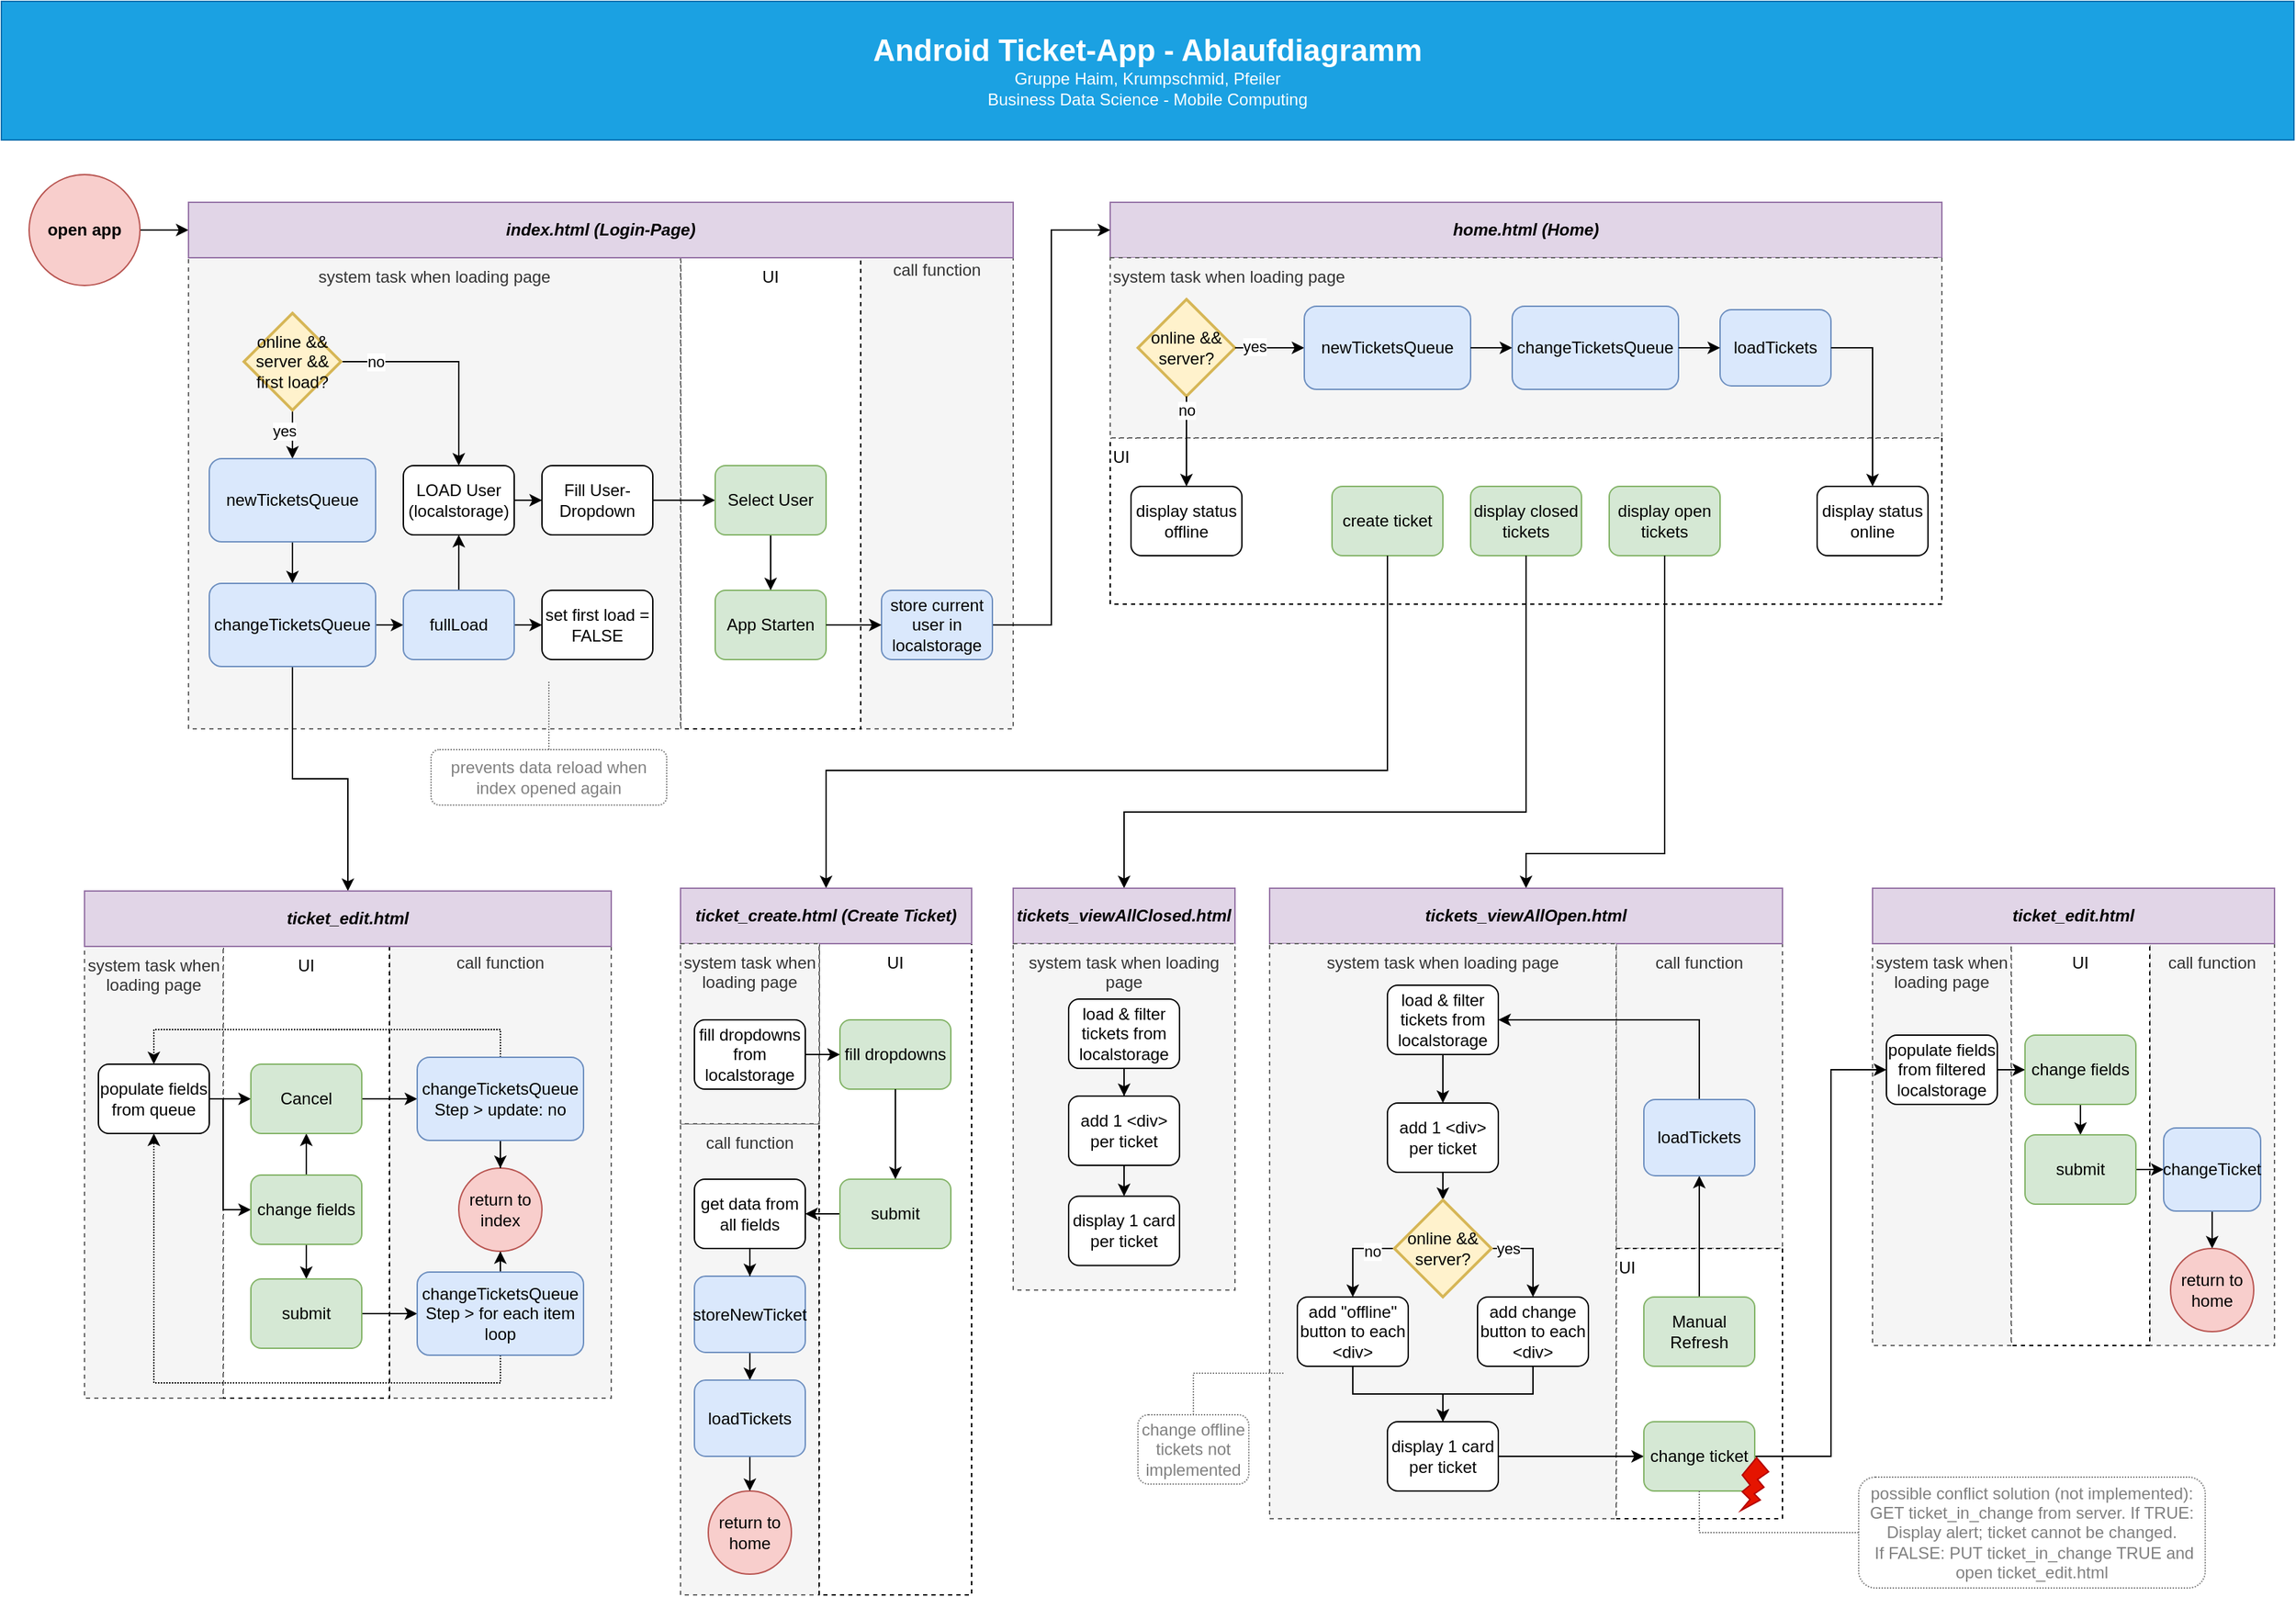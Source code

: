 <mxfile version="23.0.2" type="device" pages="2">
  <diagram name="flow" id="bCppndF36R0bOAwzGHsJ">
    <mxGraphModel dx="2249" dy="1505" grid="1" gridSize="10" guides="1" tooltips="1" connect="1" arrows="1" fold="1" page="1" pageScale="1" pageWidth="1654" pageHeight="1169" math="0" shadow="0">
      <root>
        <mxCell id="0" />
        <mxCell id="1" parent="0" />
        <mxCell id="PHVec8NIupd0y7sZ9dP6-7" value="" style="group" vertex="1" connectable="0" parent="1">
          <mxGeometry x="800" y="145" width="600" height="290" as="geometry" />
        </mxCell>
        <mxCell id="yfBP4YKw_F5Sugx6HsaW-112" value="UI" style="rounded=0;whiteSpace=wrap;html=1;align=left;verticalAlign=top;dashed=1;" vertex="1" parent="PHVec8NIupd0y7sZ9dP6-7">
          <mxGeometry y="170" width="600" height="120" as="geometry" />
        </mxCell>
        <mxCell id="yfBP4YKw_F5Sugx6HsaW-31" value="home.html (Home)" style="rounded=0;whiteSpace=wrap;html=1;fontStyle=3;fillColor=#e1d5e7;strokeColor=#9673a6;" vertex="1" parent="PHVec8NIupd0y7sZ9dP6-7">
          <mxGeometry width="600" height="40" as="geometry" />
        </mxCell>
        <mxCell id="yfBP4YKw_F5Sugx6HsaW-32" value="system task when loading page" style="rounded=0;whiteSpace=wrap;html=1;align=left;verticalAlign=top;dashed=1;fillColor=#f5f5f5;fontColor=#333333;strokeColor=#666666;" vertex="1" parent="PHVec8NIupd0y7sZ9dP6-7">
          <mxGeometry y="40" width="600" height="130" as="geometry" />
        </mxCell>
        <mxCell id="yfBP4YKw_F5Sugx6HsaW-33" value="online &amp;amp;&amp;amp; server?" style="strokeWidth=2;html=1;shape=mxgraph.flowchart.decision;whiteSpace=wrap;fillColor=#fff2cc;strokeColor=#d6b656;" vertex="1" parent="PHVec8NIupd0y7sZ9dP6-7">
          <mxGeometry x="20" y="70" width="70" height="70" as="geometry" />
        </mxCell>
        <mxCell id="yfBP4YKw_F5Sugx6HsaW-36" style="edgeStyle=orthogonalEdgeStyle;rounded=0;orthogonalLoop=1;jettySize=auto;html=1;exitX=1;exitY=0.5;exitDx=0;exitDy=0;exitPerimeter=0;" edge="1" parent="PHVec8NIupd0y7sZ9dP6-7" source="yfBP4YKw_F5Sugx6HsaW-33" target="yfBP4YKw_F5Sugx6HsaW-113">
          <mxGeometry relative="1" as="geometry">
            <mxPoint x="-1350" y="660" as="sourcePoint" />
            <mxPoint x="-920" y="710" as="targetPoint" />
          </mxGeometry>
        </mxCell>
        <mxCell id="yfBP4YKw_F5Sugx6HsaW-37" value="yes" style="edgeLabel;html=1;align=center;verticalAlign=middle;resizable=0;points=[];" vertex="1" connectable="0" parent="yfBP4YKw_F5Sugx6HsaW-36">
          <mxGeometry x="-0.173" y="1" relative="1" as="geometry">
            <mxPoint x="-7" as="offset" />
          </mxGeometry>
        </mxCell>
        <mxCell id="yfBP4YKw_F5Sugx6HsaW-113" value="newTicketsQueue" style="rounded=1;whiteSpace=wrap;html=1;fillColor=#dae8fc;strokeColor=#6c8ebf;" vertex="1" parent="PHVec8NIupd0y7sZ9dP6-7">
          <mxGeometry x="140" y="75" width="120" height="60" as="geometry" />
        </mxCell>
        <mxCell id="yfBP4YKw_F5Sugx6HsaW-114" value="changeTicketsQueue" style="rounded=1;whiteSpace=wrap;html=1;fillColor=#dae8fc;strokeColor=#6c8ebf;" vertex="1" parent="PHVec8NIupd0y7sZ9dP6-7">
          <mxGeometry x="290" y="75" width="120" height="60" as="geometry" />
        </mxCell>
        <mxCell id="yfBP4YKw_F5Sugx6HsaW-115" value="" style="edgeStyle=orthogonalEdgeStyle;rounded=0;orthogonalLoop=1;jettySize=auto;html=1;" edge="1" parent="PHVec8NIupd0y7sZ9dP6-7" source="yfBP4YKw_F5Sugx6HsaW-113" target="yfBP4YKw_F5Sugx6HsaW-114">
          <mxGeometry relative="1" as="geometry" />
        </mxCell>
        <mxCell id="yfBP4YKw_F5Sugx6HsaW-117" value="display status online" style="rounded=1;whiteSpace=wrap;html=1;" vertex="1" parent="PHVec8NIupd0y7sZ9dP6-7">
          <mxGeometry x="510" y="205" width="80" height="50" as="geometry" />
        </mxCell>
        <mxCell id="yfBP4YKw_F5Sugx6HsaW-119" value="display status offline" style="rounded=1;whiteSpace=wrap;html=1;" vertex="1" parent="PHVec8NIupd0y7sZ9dP6-7">
          <mxGeometry x="15" y="205" width="80" height="50" as="geometry" />
        </mxCell>
        <mxCell id="yfBP4YKw_F5Sugx6HsaW-120" style="edgeStyle=orthogonalEdgeStyle;rounded=0;orthogonalLoop=1;jettySize=auto;html=1;" edge="1" parent="PHVec8NIupd0y7sZ9dP6-7" source="yfBP4YKw_F5Sugx6HsaW-33" target="yfBP4YKw_F5Sugx6HsaW-119">
          <mxGeometry relative="1" as="geometry" />
        </mxCell>
        <mxCell id="yfBP4YKw_F5Sugx6HsaW-121" value="no" style="edgeLabel;html=1;align=center;verticalAlign=middle;resizable=0;points=[];" vertex="1" connectable="0" parent="yfBP4YKw_F5Sugx6HsaW-120">
          <mxGeometry x="-0.715" relative="1" as="geometry">
            <mxPoint as="offset" />
          </mxGeometry>
        </mxCell>
        <mxCell id="yfBP4YKw_F5Sugx6HsaW-122" value="create ticket" style="rounded=1;whiteSpace=wrap;html=1;fillColor=#d5e8d4;strokeColor=#82b366;" vertex="1" parent="PHVec8NIupd0y7sZ9dP6-7">
          <mxGeometry x="160" y="205" width="80" height="50" as="geometry" />
        </mxCell>
        <mxCell id="yfBP4YKw_F5Sugx6HsaW-123" value="display open tickets" style="rounded=1;whiteSpace=wrap;html=1;fillColor=#d5e8d4;strokeColor=#82b366;" vertex="1" parent="PHVec8NIupd0y7sZ9dP6-7">
          <mxGeometry x="360" y="205" width="80" height="50" as="geometry" />
        </mxCell>
        <mxCell id="yfBP4YKw_F5Sugx6HsaW-124" value="display closed tickets" style="rounded=1;whiteSpace=wrap;html=1;fillColor=#d5e8d4;strokeColor=#82b366;" vertex="1" parent="PHVec8NIupd0y7sZ9dP6-7">
          <mxGeometry x="260" y="205" width="80" height="50" as="geometry" />
        </mxCell>
        <mxCell id="PHVec8NIupd0y7sZ9dP6-4" value="loadTickets" style="rounded=1;whiteSpace=wrap;html=1;fillColor=#dae8fc;strokeColor=#6c8ebf;imageWidth=24;rotation=0;" vertex="1" parent="PHVec8NIupd0y7sZ9dP6-7">
          <mxGeometry x="440" y="77.5" width="80" height="55" as="geometry" />
        </mxCell>
        <mxCell id="PHVec8NIupd0y7sZ9dP6-6" style="edgeStyle=orthogonalEdgeStyle;rounded=0;orthogonalLoop=1;jettySize=auto;html=1;entryX=0;entryY=0.5;entryDx=0;entryDy=0;" edge="1" parent="PHVec8NIupd0y7sZ9dP6-7" source="yfBP4YKw_F5Sugx6HsaW-114" target="PHVec8NIupd0y7sZ9dP6-4">
          <mxGeometry relative="1" as="geometry" />
        </mxCell>
        <mxCell id="yfBP4YKw_F5Sugx6HsaW-118" style="edgeStyle=orthogonalEdgeStyle;rounded=0;orthogonalLoop=1;jettySize=auto;html=1;entryX=0.5;entryY=0;entryDx=0;entryDy=0;exitX=1;exitY=0.5;exitDx=0;exitDy=0;" edge="1" parent="PHVec8NIupd0y7sZ9dP6-7" source="PHVec8NIupd0y7sZ9dP6-4" target="yfBP4YKw_F5Sugx6HsaW-117">
          <mxGeometry relative="1" as="geometry" />
        </mxCell>
        <mxCell id="BmORymMf5ywU9dzWFLCy-3" value="call function" style="rounded=0;whiteSpace=wrap;html=1;align=center;verticalAlign=top;dashed=1;fillColor=#f5f5f5;fontColor=#333333;strokeColor=#666666;" vertex="1" parent="1">
          <mxGeometry x="1165" y="679.5" width="120" height="220.5" as="geometry" />
        </mxCell>
        <mxCell id="knYRPW3HckLgweVbgycr-3" value="call function" style="rounded=0;whiteSpace=wrap;html=1;align=center;verticalAlign=top;dashed=1;fillColor=#f5f5f5;fontColor=#333333;strokeColor=#666666;" vertex="1" parent="1">
          <mxGeometry x="620" y="180" width="110" height="345" as="geometry" />
        </mxCell>
        <mxCell id="2-hKT-fxeF2LbEsAtqCj-2" value="call function" style="rounded=0;whiteSpace=wrap;html=1;align=center;verticalAlign=top;dashed=1;fillColor=#f5f5f5;fontColor=#333333;strokeColor=#666666;" vertex="1" parent="1">
          <mxGeometry x="1550" y="680" width="90" height="290" as="geometry" />
        </mxCell>
        <mxCell id="r02A0vxGUqKor1ceqfoH-19" value="UI" style="rounded=0;whiteSpace=wrap;html=1;align=center;verticalAlign=top;dashed=1;" vertex="1" parent="1">
          <mxGeometry x="1450" y="680" width="100" height="290" as="geometry" />
        </mxCell>
        <mxCell id="r02A0vxGUqKor1ceqfoH-14" value="system task when loading page" style="rounded=0;whiteSpace=wrap;html=1;align=center;verticalAlign=top;dashed=1;fillColor=#f5f5f5;fontColor=#333333;strokeColor=#666666;" vertex="1" parent="1">
          <mxGeometry x="1350" y="680" width="100" height="290" as="geometry" />
        </mxCell>
        <mxCell id="yfBP4YKw_F5Sugx6HsaW-23" value="UI" style="rounded=0;whiteSpace=wrap;html=1;align=center;verticalAlign=top;dashed=1;" vertex="1" parent="1">
          <mxGeometry x="490" y="185" width="130" height="340" as="geometry" />
        </mxCell>
        <mxCell id="yfBP4YKw_F5Sugx6HsaW-20" value="system task when loading page" style="rounded=0;whiteSpace=wrap;html=1;align=center;verticalAlign=top;dashed=1;fillColor=#f5f5f5;fontColor=#333333;strokeColor=#666666;" vertex="1" parent="1">
          <mxGeometry x="135" y="185" width="355" height="340" as="geometry" />
        </mxCell>
        <mxCell id="yfBP4YKw_F5Sugx6HsaW-30" style="edgeStyle=orthogonalEdgeStyle;rounded=0;orthogonalLoop=1;jettySize=auto;html=1;entryX=0;entryY=0.5;entryDx=0;entryDy=0;" edge="1" parent="1" source="yfBP4YKw_F5Sugx6HsaW-1" target="yfBP4YKw_F5Sugx6HsaW-29">
          <mxGeometry relative="1" as="geometry" />
        </mxCell>
        <mxCell id="yfBP4YKw_F5Sugx6HsaW-1" value="open app" style="ellipse;whiteSpace=wrap;html=1;aspect=fixed;fillColor=#f8cecc;strokeColor=#b85450;fontStyle=1" vertex="1" parent="1">
          <mxGeometry x="20" y="125" width="80" height="80" as="geometry" />
        </mxCell>
        <mxCell id="yfBP4YKw_F5Sugx6HsaW-5" style="edgeStyle=orthogonalEdgeStyle;rounded=0;orthogonalLoop=1;jettySize=auto;html=1;entryX=0.5;entryY=0;entryDx=0;entryDy=0;exitX=0.5;exitY=1;exitDx=0;exitDy=0;exitPerimeter=0;" edge="1" parent="1" source="yfBP4YKw_F5Sugx6HsaW-3" target="yfBP4YKw_F5Sugx6HsaW-88">
          <mxGeometry relative="1" as="geometry">
            <mxPoint x="195" y="335" as="targetPoint" />
          </mxGeometry>
        </mxCell>
        <mxCell id="yfBP4YKw_F5Sugx6HsaW-6" value="yes" style="edgeLabel;html=1;align=center;verticalAlign=middle;resizable=0;points=[];" vertex="1" connectable="0" parent="yfBP4YKw_F5Sugx6HsaW-5">
          <mxGeometry x="-0.173" y="1" relative="1" as="geometry">
            <mxPoint x="-7" as="offset" />
          </mxGeometry>
        </mxCell>
        <mxCell id="yfBP4YKw_F5Sugx6HsaW-17" style="edgeStyle=orthogonalEdgeStyle;rounded=0;orthogonalLoop=1;jettySize=auto;html=1;exitX=1;exitY=0.5;exitDx=0;exitDy=0;exitPerimeter=0;" edge="1" parent="1" source="yfBP4YKw_F5Sugx6HsaW-3" target="yfBP4YKw_F5Sugx6HsaW-15">
          <mxGeometry relative="1" as="geometry" />
        </mxCell>
        <mxCell id="yfBP4YKw_F5Sugx6HsaW-18" value="no" style="edgeLabel;html=1;align=center;verticalAlign=middle;resizable=0;points=[];" vertex="1" connectable="0" parent="yfBP4YKw_F5Sugx6HsaW-17">
          <mxGeometry x="0.174" y="2" relative="1" as="geometry">
            <mxPoint x="-62" y="-9" as="offset" />
          </mxGeometry>
        </mxCell>
        <mxCell id="yfBP4YKw_F5Sugx6HsaW-3" value="online &amp;amp;&amp;amp; server &amp;amp;&amp;amp; first load?" style="strokeWidth=2;html=1;shape=mxgraph.flowchart.decision;whiteSpace=wrap;fillColor=#fff2cc;strokeColor=#d6b656;" vertex="1" parent="1">
          <mxGeometry x="175" y="225" width="70" height="70" as="geometry" />
        </mxCell>
        <mxCell id="yfBP4YKw_F5Sugx6HsaW-106" value="" style="edgeStyle=orthogonalEdgeStyle;rounded=0;orthogonalLoop=1;jettySize=auto;html=1;" edge="1" parent="1" source="yfBP4YKw_F5Sugx6HsaW-15" target="yfBP4YKw_F5Sugx6HsaW-21">
          <mxGeometry relative="1" as="geometry" />
        </mxCell>
        <mxCell id="yfBP4YKw_F5Sugx6HsaW-15" value="LOAD User (localstorage)" style="rounded=1;whiteSpace=wrap;html=1;" vertex="1" parent="1">
          <mxGeometry x="290" y="335" width="80" height="50" as="geometry" />
        </mxCell>
        <mxCell id="yfBP4YKw_F5Sugx6HsaW-28" value="" style="edgeStyle=orthogonalEdgeStyle;rounded=0;orthogonalLoop=1;jettySize=auto;html=1;" edge="1" parent="1" source="yfBP4YKw_F5Sugx6HsaW-21" target="yfBP4YKw_F5Sugx6HsaW-25">
          <mxGeometry relative="1" as="geometry" />
        </mxCell>
        <mxCell id="yfBP4YKw_F5Sugx6HsaW-21" value="Fill User-Dropdown" style="rounded=1;whiteSpace=wrap;html=1;" vertex="1" parent="1">
          <mxGeometry x="390" y="335" width="80" height="50" as="geometry" />
        </mxCell>
        <mxCell id="2-hKT-fxeF2LbEsAtqCj-13" style="edgeStyle=orthogonalEdgeStyle;rounded=0;orthogonalLoop=1;jettySize=auto;html=1;entryX=0;entryY=0.5;entryDx=0;entryDy=0;exitX=1;exitY=0.5;exitDx=0;exitDy=0;" edge="1" parent="1" source="knYRPW3HckLgweVbgycr-1" target="yfBP4YKw_F5Sugx6HsaW-31">
          <mxGeometry relative="1" as="geometry" />
        </mxCell>
        <mxCell id="yfBP4YKw_F5Sugx6HsaW-24" value="App Starten" style="rounded=1;whiteSpace=wrap;html=1;fillColor=#d5e8d4;strokeColor=#82b366;" vertex="1" parent="1">
          <mxGeometry x="515" y="425" width="80" height="50" as="geometry" />
        </mxCell>
        <mxCell id="yfBP4YKw_F5Sugx6HsaW-26" value="" style="edgeStyle=orthogonalEdgeStyle;rounded=0;orthogonalLoop=1;jettySize=auto;html=1;" edge="1" parent="1" source="yfBP4YKw_F5Sugx6HsaW-25" target="yfBP4YKw_F5Sugx6HsaW-24">
          <mxGeometry relative="1" as="geometry" />
        </mxCell>
        <mxCell id="yfBP4YKw_F5Sugx6HsaW-25" value="Select User" style="rounded=1;whiteSpace=wrap;html=1;fillColor=#d5e8d4;strokeColor=#82b366;" vertex="1" parent="1">
          <mxGeometry x="515" y="335" width="80" height="50" as="geometry" />
        </mxCell>
        <mxCell id="yfBP4YKw_F5Sugx6HsaW-29" value="index.html (Login-Page)" style="rounded=0;whiteSpace=wrap;html=1;fillColor=#e1d5e7;strokeColor=#9673a6;fontStyle=3" vertex="1" parent="1">
          <mxGeometry x="135" y="145" width="595" height="40" as="geometry" />
        </mxCell>
        <mxCell id="yfBP4YKw_F5Sugx6HsaW-89" style="edgeStyle=orthogonalEdgeStyle;rounded=0;orthogonalLoop=1;jettySize=auto;html=1;entryX=0;entryY=0.5;entryDx=0;entryDy=0;exitX=1;exitY=0.5;exitDx=0;exitDy=0;" edge="1" parent="1" source="yfBP4YKw_F5Sugx6HsaW-91" target="ea2Rr1bZmNw8XlBq-0Zy-2">
          <mxGeometry relative="1" as="geometry" />
        </mxCell>
        <mxCell id="yfBP4YKw_F5Sugx6HsaW-92" value="" style="edgeStyle=orthogonalEdgeStyle;rounded=0;orthogonalLoop=1;jettySize=auto;html=1;" edge="1" parent="1" source="yfBP4YKw_F5Sugx6HsaW-88" target="yfBP4YKw_F5Sugx6HsaW-91">
          <mxGeometry relative="1" as="geometry" />
        </mxCell>
        <mxCell id="yfBP4YKw_F5Sugx6HsaW-88" value="newTicketsQueue" style="rounded=1;whiteSpace=wrap;html=1;fillColor=#dae8fc;strokeColor=#6c8ebf;" vertex="1" parent="1">
          <mxGeometry x="150" y="330" width="120" height="60" as="geometry" />
        </mxCell>
        <mxCell id="cZeaA69CfdeRSoKOL29w-7" style="edgeStyle=orthogonalEdgeStyle;rounded=0;orthogonalLoop=1;jettySize=auto;html=1;entryX=0.5;entryY=0;entryDx=0;entryDy=0;" edge="1" parent="1" source="yfBP4YKw_F5Sugx6HsaW-91" target="Sh5AHE9ohqj_Qx2RuxaO-13">
          <mxGeometry relative="1" as="geometry" />
        </mxCell>
        <mxCell id="yfBP4YKw_F5Sugx6HsaW-91" value="changeTicketsQueue" style="rounded=1;whiteSpace=wrap;html=1;fillColor=#dae8fc;strokeColor=#6c8ebf;" vertex="1" parent="1">
          <mxGeometry x="150" y="420" width="120" height="60" as="geometry" />
        </mxCell>
        <mxCell id="2-hKT-fxeF2LbEsAtqCj-14" style="edgeStyle=orthogonalEdgeStyle;rounded=0;orthogonalLoop=1;jettySize=auto;html=1;entryX=0.5;entryY=0;entryDx=0;entryDy=0;" edge="1" parent="1" source="yfBP4YKw_F5Sugx6HsaW-122" target="yfBP4YKw_F5Sugx6HsaW-153">
          <mxGeometry relative="1" as="geometry">
            <Array as="points">
              <mxPoint x="1000" y="555" />
              <mxPoint x="595" y="555" />
            </Array>
          </mxGeometry>
        </mxCell>
        <mxCell id="2-hKT-fxeF2LbEsAtqCj-16" style="edgeStyle=orthogonalEdgeStyle;rounded=0;orthogonalLoop=1;jettySize=auto;html=1;entryX=0.5;entryY=0;entryDx=0;entryDy=0;" edge="1" parent="1" source="yfBP4YKw_F5Sugx6HsaW-123" target="flxbPLld6I4hC-0Vcnc3-4">
          <mxGeometry relative="1" as="geometry">
            <Array as="points">
              <mxPoint x="1200" y="615" />
              <mxPoint x="1100" y="615" />
            </Array>
          </mxGeometry>
        </mxCell>
        <mxCell id="2-hKT-fxeF2LbEsAtqCj-15" style="edgeStyle=orthogonalEdgeStyle;rounded=0;orthogonalLoop=1;jettySize=auto;html=1;entryX=0.5;entryY=0;entryDx=0;entryDy=0;" edge="1" parent="1" source="yfBP4YKw_F5Sugx6HsaW-124" target="yfBP4YKw_F5Sugx6HsaW-170">
          <mxGeometry relative="1" as="geometry">
            <Array as="points">
              <mxPoint x="1100" y="585" />
              <mxPoint x="810" y="585" />
            </Array>
          </mxGeometry>
        </mxCell>
        <mxCell id="yfBP4YKw_F5Sugx6HsaW-170" value="tickets_viewAllClosed.html" style="rounded=0;whiteSpace=wrap;html=1;fontStyle=3;fillColor=#e1d5e7;strokeColor=#9673a6;" vertex="1" parent="1">
          <mxGeometry x="730" y="640" width="160" height="40" as="geometry" />
        </mxCell>
        <mxCell id="yfBP4YKw_F5Sugx6HsaW-171" value="system task when loading page" style="rounded=0;whiteSpace=wrap;html=1;align=center;verticalAlign=top;dashed=1;fillColor=#f5f5f5;fontColor=#333333;strokeColor=#666666;" vertex="1" parent="1">
          <mxGeometry x="730" y="680" width="160" height="250" as="geometry" />
        </mxCell>
        <mxCell id="yfBP4YKw_F5Sugx6HsaW-182" value="" style="edgeStyle=orthogonalEdgeStyle;rounded=0;orthogonalLoop=1;jettySize=auto;html=1;" edge="1" parent="1" source="yfBP4YKw_F5Sugx6HsaW-173" target="yfBP4YKw_F5Sugx6HsaW-181">
          <mxGeometry relative="1" as="geometry" />
        </mxCell>
        <mxCell id="yfBP4YKw_F5Sugx6HsaW-173" value="load &amp;amp; filter tickets from localstorage" style="rounded=1;whiteSpace=wrap;html=1;" vertex="1" parent="1">
          <mxGeometry x="770" y="720" width="80" height="50" as="geometry" />
        </mxCell>
        <mxCell id="yfBP4YKw_F5Sugx6HsaW-184" value="" style="edgeStyle=orthogonalEdgeStyle;rounded=0;orthogonalLoop=1;jettySize=auto;html=1;" edge="1" parent="1" source="yfBP4YKw_F5Sugx6HsaW-181" target="yfBP4YKw_F5Sugx6HsaW-183">
          <mxGeometry relative="1" as="geometry" />
        </mxCell>
        <mxCell id="yfBP4YKw_F5Sugx6HsaW-181" value="add 1 &amp;lt;div&amp;gt; per ticket" style="rounded=1;whiteSpace=wrap;html=1;" vertex="1" parent="1">
          <mxGeometry x="770" y="790" width="80" height="50" as="geometry" />
        </mxCell>
        <mxCell id="yfBP4YKw_F5Sugx6HsaW-183" value="display 1 card per ticket" style="rounded=1;whiteSpace=wrap;html=1;" vertex="1" parent="1">
          <mxGeometry x="770" y="862.25" width="80" height="50" as="geometry" />
        </mxCell>
        <mxCell id="flxbPLld6I4hC-0Vcnc3-3" value="UI" style="rounded=0;whiteSpace=wrap;html=1;align=left;verticalAlign=top;dashed=1;" vertex="1" parent="1">
          <mxGeometry x="1165" y="900" width="120" height="195" as="geometry" />
        </mxCell>
        <mxCell id="flxbPLld6I4hC-0Vcnc3-4" value="tickets_viewAllOpen.html" style="rounded=0;whiteSpace=wrap;html=1;fontStyle=3;fillColor=#e1d5e7;strokeColor=#9673a6;" vertex="1" parent="1">
          <mxGeometry x="915" y="640" width="370" height="40" as="geometry" />
        </mxCell>
        <mxCell id="flxbPLld6I4hC-0Vcnc3-16" value="system task when loading page" style="rounded=0;whiteSpace=wrap;html=1;align=center;verticalAlign=top;dashed=1;fillColor=#f5f5f5;fontColor=#333333;strokeColor=#666666;" vertex="1" parent="1">
          <mxGeometry x="915" y="680" width="250" height="415" as="geometry" />
        </mxCell>
        <mxCell id="flxbPLld6I4hC-0Vcnc3-17" value="" style="edgeStyle=orthogonalEdgeStyle;rounded=0;orthogonalLoop=1;jettySize=auto;html=1;" edge="1" source="flxbPLld6I4hC-0Vcnc3-18" target="flxbPLld6I4hC-0Vcnc3-20" parent="1">
          <mxGeometry relative="1" as="geometry" />
        </mxCell>
        <mxCell id="flxbPLld6I4hC-0Vcnc3-18" value="load &amp;amp; filter tickets from localstorage" style="rounded=1;whiteSpace=wrap;html=1;" vertex="1" parent="1">
          <mxGeometry x="1000" y="710" width="80" height="50" as="geometry" />
        </mxCell>
        <mxCell id="flxbPLld6I4hC-0Vcnc3-19" value="" style="edgeStyle=orthogonalEdgeStyle;rounded=0;orthogonalLoop=1;jettySize=auto;html=1;entryX=0.5;entryY=0;entryDx=0;entryDy=0;entryPerimeter=0;" edge="1" source="flxbPLld6I4hC-0Vcnc3-20" target="r02A0vxGUqKor1ceqfoH-1" parent="1">
          <mxGeometry relative="1" as="geometry" />
        </mxCell>
        <mxCell id="flxbPLld6I4hC-0Vcnc3-20" value="add 1 &amp;lt;div&amp;gt; per ticket" style="rounded=1;whiteSpace=wrap;html=1;" vertex="1" parent="1">
          <mxGeometry x="1000" y="795" width="80" height="50" as="geometry" />
        </mxCell>
        <mxCell id="r02A0vxGUqKor1ceqfoH-5" style="edgeStyle=orthogonalEdgeStyle;rounded=0;orthogonalLoop=1;jettySize=auto;html=1;entryX=0.5;entryY=0;entryDx=0;entryDy=0;" edge="1" parent="1" source="flxbPLld6I4hC-0Vcnc3-21" target="flxbPLld6I4hC-0Vcnc3-22">
          <mxGeometry relative="1" as="geometry" />
        </mxCell>
        <mxCell id="r02A0vxGUqKor1ceqfoH-12" style="edgeStyle=orthogonalEdgeStyle;rounded=0;orthogonalLoop=1;jettySize=auto;html=1;entryX=0;entryY=0.5;entryDx=0;entryDy=0;exitX=1;exitY=0.5;exitDx=0;exitDy=0;" edge="1" parent="1" source="flxbPLld6I4hC-0Vcnc3-22" target="r02A0vxGUqKor1ceqfoH-11">
          <mxGeometry relative="1" as="geometry" />
        </mxCell>
        <mxCell id="flxbPLld6I4hC-0Vcnc3-21" value="add change button to each &amp;lt;div&amp;gt;" style="rounded=1;whiteSpace=wrap;html=1;" vertex="1" parent="1">
          <mxGeometry x="1065" y="935" width="80" height="50" as="geometry" />
        </mxCell>
        <mxCell id="flxbPLld6I4hC-0Vcnc3-22" value="display 1 card per ticket" style="rounded=1;whiteSpace=wrap;html=1;" vertex="1" parent="1">
          <mxGeometry x="1000" y="1025" width="80" height="50" as="geometry" />
        </mxCell>
        <mxCell id="r02A0vxGUqKor1ceqfoH-7" style="edgeStyle=orthogonalEdgeStyle;rounded=0;orthogonalLoop=1;jettySize=auto;html=1;entryX=0.5;entryY=0;entryDx=0;entryDy=0;exitX=0;exitY=0.5;exitDx=0;exitDy=0;exitPerimeter=0;" edge="1" parent="1" source="r02A0vxGUqKor1ceqfoH-1" target="r02A0vxGUqKor1ceqfoH-2">
          <mxGeometry relative="1" as="geometry" />
        </mxCell>
        <mxCell id="r02A0vxGUqKor1ceqfoH-9" value="no" style="edgeLabel;html=1;align=center;verticalAlign=middle;resizable=0;points=[];" vertex="1" connectable="0" parent="r02A0vxGUqKor1ceqfoH-7">
          <mxGeometry x="-0.508" y="2" relative="1" as="geometry">
            <mxPoint as="offset" />
          </mxGeometry>
        </mxCell>
        <mxCell id="r02A0vxGUqKor1ceqfoH-8" style="edgeStyle=orthogonalEdgeStyle;rounded=0;orthogonalLoop=1;jettySize=auto;html=1;entryX=0.5;entryY=0;entryDx=0;entryDy=0;exitX=1;exitY=0.5;exitDx=0;exitDy=0;exitPerimeter=0;" edge="1" parent="1" source="r02A0vxGUqKor1ceqfoH-1" target="flxbPLld6I4hC-0Vcnc3-21">
          <mxGeometry relative="1" as="geometry" />
        </mxCell>
        <mxCell id="r02A0vxGUqKor1ceqfoH-10" value="yes" style="edgeLabel;html=1;align=center;verticalAlign=middle;resizable=0;points=[];" vertex="1" connectable="0" parent="r02A0vxGUqKor1ceqfoH-8">
          <mxGeometry x="-0.641" relative="1" as="geometry">
            <mxPoint as="offset" />
          </mxGeometry>
        </mxCell>
        <mxCell id="r02A0vxGUqKor1ceqfoH-1" value="online &amp;amp;&amp;amp; server?" style="strokeWidth=2;html=1;shape=mxgraph.flowchart.decision;whiteSpace=wrap;fillColor=#fff2cc;strokeColor=#d6b656;" vertex="1" parent="1">
          <mxGeometry x="1005" y="865" width="70" height="70" as="geometry" />
        </mxCell>
        <mxCell id="r02A0vxGUqKor1ceqfoH-6" style="edgeStyle=orthogonalEdgeStyle;rounded=0;orthogonalLoop=1;jettySize=auto;html=1;entryX=0.5;entryY=0;entryDx=0;entryDy=0;" edge="1" parent="1" source="r02A0vxGUqKor1ceqfoH-2" target="flxbPLld6I4hC-0Vcnc3-22">
          <mxGeometry relative="1" as="geometry" />
        </mxCell>
        <mxCell id="r02A0vxGUqKor1ceqfoH-2" value="add &quot;offline&quot; button to each &amp;lt;div&amp;gt;" style="rounded=1;whiteSpace=wrap;html=1;" vertex="1" parent="1">
          <mxGeometry x="935" y="935" width="80" height="50" as="geometry" />
        </mxCell>
        <mxCell id="cZeaA69CfdeRSoKOL29w-4" style="edgeStyle=orthogonalEdgeStyle;rounded=0;orthogonalLoop=1;jettySize=auto;html=1;entryX=0;entryY=0.5;entryDx=0;entryDy=0;" edge="1" parent="1" source="r02A0vxGUqKor1ceqfoH-11" target="r02A0vxGUqKor1ceqfoH-15">
          <mxGeometry relative="1" as="geometry">
            <Array as="points">
              <mxPoint x="1320" y="1050" />
              <mxPoint x="1320" y="771" />
            </Array>
          </mxGeometry>
        </mxCell>
        <mxCell id="r02A0vxGUqKor1ceqfoH-11" value="change ticket" style="rounded=1;whiteSpace=wrap;html=1;fillColor=#d5e8d4;strokeColor=#82b366;" vertex="1" parent="1">
          <mxGeometry x="1185" y="1025" width="80" height="50" as="geometry" />
        </mxCell>
        <mxCell id="r02A0vxGUqKor1ceqfoH-22" style="edgeStyle=orthogonalEdgeStyle;rounded=0;orthogonalLoop=1;jettySize=auto;html=1;entryX=0;entryY=0.5;entryDx=0;entryDy=0;" edge="1" parent="1" source="r02A0vxGUqKor1ceqfoH-15" target="r02A0vxGUqKor1ceqfoH-20">
          <mxGeometry relative="1" as="geometry" />
        </mxCell>
        <mxCell id="r02A0vxGUqKor1ceqfoH-15" value="populate fields from filtered localstorage" style="rounded=1;whiteSpace=wrap;html=1;" vertex="1" parent="1">
          <mxGeometry x="1360" y="746" width="80" height="50" as="geometry" />
        </mxCell>
        <mxCell id="r02A0vxGUqKor1ceqfoH-23" style="edgeStyle=orthogonalEdgeStyle;rounded=0;orthogonalLoop=1;jettySize=auto;html=1;entryX=0.5;entryY=0;entryDx=0;entryDy=0;" edge="1" parent="1" source="r02A0vxGUqKor1ceqfoH-20" target="r02A0vxGUqKor1ceqfoH-21">
          <mxGeometry relative="1" as="geometry" />
        </mxCell>
        <mxCell id="r02A0vxGUqKor1ceqfoH-20" value="change fields" style="rounded=1;whiteSpace=wrap;html=1;fillColor=#d5e8d4;strokeColor=#82b366;" vertex="1" parent="1">
          <mxGeometry x="1460" y="746" width="80" height="50" as="geometry" />
        </mxCell>
        <mxCell id="2-hKT-fxeF2LbEsAtqCj-10" style="edgeStyle=orthogonalEdgeStyle;rounded=0;orthogonalLoop=1;jettySize=auto;html=1;entryX=0;entryY=0.5;entryDx=0;entryDy=0;" edge="1" parent="1" source="r02A0vxGUqKor1ceqfoH-21" target="2-hKT-fxeF2LbEsAtqCj-1">
          <mxGeometry relative="1" as="geometry" />
        </mxCell>
        <mxCell id="r02A0vxGUqKor1ceqfoH-21" value="submit" style="rounded=1;whiteSpace=wrap;html=1;fillColor=#d5e8d4;strokeColor=#82b366;" vertex="1" parent="1">
          <mxGeometry x="1460" y="818" width="80" height="50" as="geometry" />
        </mxCell>
        <mxCell id="2-hKT-fxeF2LbEsAtqCj-5" value="" style="edgeStyle=orthogonalEdgeStyle;rounded=0;orthogonalLoop=1;jettySize=auto;html=1;entryX=0.5;entryY=0;entryDx=0;entryDy=0;" edge="1" parent="1" source="2-hKT-fxeF2LbEsAtqCj-1" target="2-hKT-fxeF2LbEsAtqCj-7">
          <mxGeometry relative="1" as="geometry">
            <mxPoint x="1690.048" y="1025" as="targetPoint" />
          </mxGeometry>
        </mxCell>
        <mxCell id="2-hKT-fxeF2LbEsAtqCj-1" value="changeTicket" style="rounded=1;whiteSpace=wrap;html=1;fillColor=#dae8fc;strokeColor=#6c8ebf;" vertex="1" parent="1">
          <mxGeometry x="1560" y="813" width="70" height="60" as="geometry" />
        </mxCell>
        <mxCell id="2-hKT-fxeF2LbEsAtqCj-7" value="return to home" style="ellipse;whiteSpace=wrap;html=1;aspect=fixed;fillColor=#f8cecc;strokeColor=#b85450;" vertex="1" parent="1">
          <mxGeometry x="1565" y="900" width="60" height="60" as="geometry" />
        </mxCell>
        <mxCell id="2-hKT-fxeF2LbEsAtqCj-9" value="ticket_edit.html" style="rounded=0;whiteSpace=wrap;html=1;fontStyle=3;fillColor=#e1d5e7;strokeColor=#9673a6;" vertex="1" parent="1">
          <mxGeometry x="1350" y="640" width="290" height="40" as="geometry" />
        </mxCell>
        <mxCell id="2-hKT-fxeF2LbEsAtqCj-17" value="&lt;b&gt;&lt;font style=&quot;font-size: 22px;&quot;&gt;Android Ticket-App - Ablaufdiagramm&lt;/font&gt;&lt;/b&gt;&lt;br&gt;Gruppe Haim, Krumpschmid, Pfeiler&lt;br&gt;Business Data Science - Mobile Computing" style="rounded=0;whiteSpace=wrap;html=1;fillColor=#1ba1e2;fontColor=#ffffff;strokeColor=#006EAF;" vertex="1" parent="1">
          <mxGeometry width="1654" height="100" as="geometry" />
        </mxCell>
        <mxCell id="knYRPW3HckLgweVbgycr-1" value="store current user in localstorage" style="rounded=1;whiteSpace=wrap;html=1;fillColor=#dae8fc;strokeColor=#6c8ebf;" vertex="1" parent="1">
          <mxGeometry x="635" y="425" width="80" height="50" as="geometry" />
        </mxCell>
        <mxCell id="knYRPW3HckLgweVbgycr-4" value="" style="edgeStyle=orthogonalEdgeStyle;rounded=0;orthogonalLoop=1;jettySize=auto;html=1;entryX=0;entryY=0.5;entryDx=0;entryDy=0;" edge="1" parent="1" source="yfBP4YKw_F5Sugx6HsaW-24" target="knYRPW3HckLgweVbgycr-1">
          <mxGeometry relative="1" as="geometry">
            <mxPoint x="595" y="450" as="sourcePoint" />
            <mxPoint x="800" y="165" as="targetPoint" />
          </mxGeometry>
        </mxCell>
        <mxCell id="HhWaIDaXQrB5cAJcq69Y-1" value="" style="shape=image;html=1;verticalAlign=top;verticalLabelPosition=bottom;labelBackgroundColor=#ffffff;imageAspect=0;aspect=fixed;image=https://cdn0.iconfinder.com/data/icons/math-business-icon-set/93/1_9-128.png;imageBackground=none;" vertex="1" parent="1">
          <mxGeometry x="925" y="975" width="30" height="30" as="geometry" />
        </mxCell>
        <mxCell id="X2kaen_TYI4NMEiFQs1d-3" style="edgeStyle=orthogonalEdgeStyle;rounded=0;orthogonalLoop=1;jettySize=auto;html=1;entryX=0;entryY=0.5;entryDx=0;entryDy=0;exitX=0.5;exitY=0;exitDx=0;exitDy=0;endArrow=none;endFill=0;strokeColor=#808080;dashed=1;dashPattern=1 1;" edge="1" parent="1" source="X2kaen_TYI4NMEiFQs1d-1" target="HhWaIDaXQrB5cAJcq69Y-1">
          <mxGeometry relative="1" as="geometry" />
        </mxCell>
        <mxCell id="X2kaen_TYI4NMEiFQs1d-1" value="change offline tickets not implemented" style="rounded=1;whiteSpace=wrap;html=1;fontColor=#808080;fillColor=none;dashed=1;dashPattern=1 1;strokeColor=#808080;" vertex="1" parent="1">
          <mxGeometry x="820" y="1020" width="80" height="50" as="geometry" />
        </mxCell>
        <mxCell id="uF3x9Aa0LOBAQzg53ZTg-4" value="possible conflict solution (not implemented): GET ticket_in_change from server. If TRUE: Display alert; ticket cannot be changed.&lt;br&gt;&amp;nbsp;If FALSE: PUT ticket_in_change TRUE and open ticket_edit.html" style="rounded=1;whiteSpace=wrap;html=1;fontColor=#808080;fillColor=none;dashed=1;dashPattern=1 1;strokeColor=#808080;" vertex="1" parent="1">
          <mxGeometry x="1340" y="1065" width="250" height="80" as="geometry" />
        </mxCell>
        <mxCell id="uF3x9Aa0LOBAQzg53ZTg-5" style="edgeStyle=orthogonalEdgeStyle;rounded=0;orthogonalLoop=1;jettySize=auto;html=1;entryX=0.5;entryY=1;entryDx=0;entryDy=0;exitX=0;exitY=0.5;exitDx=0;exitDy=0;endArrow=none;endFill=0;strokeColor=#808080;dashed=1;dashPattern=1 1;" edge="1" parent="1" source="uF3x9Aa0LOBAQzg53ZTg-4" target="r02A0vxGUqKor1ceqfoH-11">
          <mxGeometry relative="1" as="geometry">
            <mxPoint x="545" y="1055" as="sourcePoint" />
            <mxPoint x="970" y="1070" as="targetPoint" />
          </mxGeometry>
        </mxCell>
        <mxCell id="BmORymMf5ywU9dzWFLCy-1" value="" style="verticalLabelPosition=bottom;verticalAlign=top;html=1;shape=mxgraph.basic.flash;fillColor=#e51400;fontColor=#ffffff;strokeColor=#B20000;" vertex="1" parent="1">
          <mxGeometry x="1255" y="1050.94" width="20" height="38.13" as="geometry" />
        </mxCell>
        <mxCell id="PHVec8NIupd0y7sZ9dP6-2" style="edgeStyle=orthogonalEdgeStyle;rounded=0;orthogonalLoop=1;jettySize=auto;html=1;entryX=0.5;entryY=1;entryDx=0;entryDy=0;" edge="1" parent="1" source="BmORymMf5ywU9dzWFLCy-2" target="PHVec8NIupd0y7sZ9dP6-1">
          <mxGeometry relative="1" as="geometry" />
        </mxCell>
        <mxCell id="BmORymMf5ywU9dzWFLCy-2" value="Manual Refresh" style="rounded=1;whiteSpace=wrap;html=1;fillColor=#d5e8d4;strokeColor=#82b366;" vertex="1" parent="1">
          <mxGeometry x="1185" y="935" width="80" height="50" as="geometry" />
        </mxCell>
        <mxCell id="PHVec8NIupd0y7sZ9dP6-3" style="edgeStyle=orthogonalEdgeStyle;rounded=0;orthogonalLoop=1;jettySize=auto;html=1;entryX=1;entryY=0.5;entryDx=0;entryDy=0;exitX=0.5;exitY=0;exitDx=0;exitDy=0;" edge="1" parent="1" source="PHVec8NIupd0y7sZ9dP6-1" target="flxbPLld6I4hC-0Vcnc3-18">
          <mxGeometry relative="1" as="geometry">
            <Array as="points">
              <mxPoint x="1225" y="735" />
            </Array>
          </mxGeometry>
        </mxCell>
        <mxCell id="PHVec8NIupd0y7sZ9dP6-1" value="loadTickets" style="rounded=1;whiteSpace=wrap;html=1;fillColor=#dae8fc;strokeColor=#6c8ebf;imageWidth=24;rotation=0;" vertex="1" parent="1">
          <mxGeometry x="1185" y="792.5" width="80" height="55" as="geometry" />
        </mxCell>
        <mxCell id="ea2Rr1bZmNw8XlBq-0Zy-3" style="edgeStyle=orthogonalEdgeStyle;rounded=0;orthogonalLoop=1;jettySize=auto;html=1;entryX=0.5;entryY=1;entryDx=0;entryDy=0;" edge="1" parent="1" source="ea2Rr1bZmNw8XlBq-0Zy-2" target="yfBP4YKw_F5Sugx6HsaW-15">
          <mxGeometry relative="1" as="geometry" />
        </mxCell>
        <mxCell id="ea2Rr1bZmNw8XlBq-0Zy-5" style="edgeStyle=orthogonalEdgeStyle;rounded=0;orthogonalLoop=1;jettySize=auto;html=1;entryX=0;entryY=0.5;entryDx=0;entryDy=0;" edge="1" parent="1" source="ea2Rr1bZmNw8XlBq-0Zy-2" target="ea2Rr1bZmNw8XlBq-0Zy-4">
          <mxGeometry relative="1" as="geometry" />
        </mxCell>
        <mxCell id="ea2Rr1bZmNw8XlBq-0Zy-2" value="fullLoad" style="rounded=1;whiteSpace=wrap;html=1;fillColor=#dae8fc;strokeColor=#6c8ebf;" vertex="1" parent="1">
          <mxGeometry x="290" y="425" width="80" height="50" as="geometry" />
        </mxCell>
        <mxCell id="ea2Rr1bZmNw8XlBq-0Zy-4" value="set first load = FALSE" style="rounded=1;whiteSpace=wrap;html=1;" vertex="1" parent="1">
          <mxGeometry x="390" y="425" width="80" height="50" as="geometry" />
        </mxCell>
        <mxCell id="ea2Rr1bZmNw8XlBq-0Zy-6" value="prevents data reload when index opened again" style="rounded=1;whiteSpace=wrap;html=1;fontColor=#808080;fillColor=none;dashed=1;dashPattern=1 1;strokeColor=#808080;" vertex="1" parent="1">
          <mxGeometry x="310" y="540" width="170" height="40" as="geometry" />
        </mxCell>
        <mxCell id="ea2Rr1bZmNw8XlBq-0Zy-7" value="" style="shape=image;html=1;verticalAlign=top;verticalLabelPosition=bottom;labelBackgroundColor=#ffffff;imageAspect=0;aspect=fixed;image=https://cdn0.iconfinder.com/data/icons/math-business-icon-set/93/1_9-128.png;imageBackground=none;" vertex="1" parent="1">
          <mxGeometry x="380" y="460" width="30" height="30" as="geometry" />
        </mxCell>
        <mxCell id="ea2Rr1bZmNw8XlBq-0Zy-9" style="edgeStyle=orthogonalEdgeStyle;rounded=0;orthogonalLoop=1;jettySize=auto;html=1;entryX=0.5;entryY=1;entryDx=0;entryDy=0;exitX=0.5;exitY=0;exitDx=0;exitDy=0;endArrow=none;endFill=0;strokeColor=#808080;dashed=1;dashPattern=1 1;" edge="1" parent="1" source="ea2Rr1bZmNw8XlBq-0Zy-6" target="ea2Rr1bZmNw8XlBq-0Zy-7">
          <mxGeometry relative="1" as="geometry">
            <mxPoint x="24.48" y="474.52" as="sourcePoint" />
            <mxPoint x="99.48" y="419.52" as="targetPoint" />
          </mxGeometry>
        </mxCell>
        <mxCell id="Sh5AHE9ohqj_Qx2RuxaO-1" value="call function" style="rounded=0;whiteSpace=wrap;html=1;align=center;verticalAlign=top;dashed=1;fillColor=#f5f5f5;fontColor=#333333;strokeColor=#666666;" vertex="1" parent="1">
          <mxGeometry x="280" y="680" width="160" height="328" as="geometry" />
        </mxCell>
        <mxCell id="Sh5AHE9ohqj_Qx2RuxaO-2" value="UI" style="rounded=0;whiteSpace=wrap;html=1;align=center;verticalAlign=top;dashed=1;" vertex="1" parent="1">
          <mxGeometry x="160" y="682" width="120" height="326" as="geometry" />
        </mxCell>
        <mxCell id="Sh5AHE9ohqj_Qx2RuxaO-3" value="system task when loading page" style="rounded=0;whiteSpace=wrap;html=1;align=center;verticalAlign=top;dashed=1;fillColor=#f5f5f5;fontColor=#333333;strokeColor=#666666;" vertex="1" parent="1">
          <mxGeometry x="60" y="682" width="100" height="326" as="geometry" />
        </mxCell>
        <mxCell id="cZeaA69CfdeRSoKOL29w-5" style="edgeStyle=orthogonalEdgeStyle;rounded=0;orthogonalLoop=1;jettySize=auto;html=1;entryX=0;entryY=0.5;entryDx=0;entryDy=0;" edge="1" parent="1" source="Sh5AHE9ohqj_Qx2RuxaO-5" target="IT5Myj1Bmpvg680xQ_E1-1">
          <mxGeometry relative="1" as="geometry" />
        </mxCell>
        <mxCell id="cZeaA69CfdeRSoKOL29w-6" style="edgeStyle=orthogonalEdgeStyle;rounded=0;orthogonalLoop=1;jettySize=auto;html=1;exitX=1;exitY=0.5;exitDx=0;exitDy=0;entryX=0;entryY=0.5;entryDx=0;entryDy=0;" edge="1" parent="1" source="Sh5AHE9ohqj_Qx2RuxaO-5" target="Sh5AHE9ohqj_Qx2RuxaO-7">
          <mxGeometry relative="1" as="geometry">
            <Array as="points">
              <mxPoint x="160" y="792" />
              <mxPoint x="160" y="872" />
            </Array>
          </mxGeometry>
        </mxCell>
        <mxCell id="Sh5AHE9ohqj_Qx2RuxaO-5" value="populate fields from queue" style="rounded=1;whiteSpace=wrap;html=1;" vertex="1" parent="1">
          <mxGeometry x="70" y="767" width="80" height="50" as="geometry" />
        </mxCell>
        <mxCell id="Sh5AHE9ohqj_Qx2RuxaO-6" style="edgeStyle=orthogonalEdgeStyle;rounded=0;orthogonalLoop=1;jettySize=auto;html=1;entryX=0.5;entryY=0;entryDx=0;entryDy=0;" edge="1" source="Sh5AHE9ohqj_Qx2RuxaO-7" target="Sh5AHE9ohqj_Qx2RuxaO-9" parent="1">
          <mxGeometry relative="1" as="geometry" />
        </mxCell>
        <mxCell id="IT5Myj1Bmpvg680xQ_E1-3" style="edgeStyle=orthogonalEdgeStyle;rounded=0;orthogonalLoop=1;jettySize=auto;html=1;" edge="1" parent="1" source="Sh5AHE9ohqj_Qx2RuxaO-7" target="IT5Myj1Bmpvg680xQ_E1-1">
          <mxGeometry relative="1" as="geometry" />
        </mxCell>
        <mxCell id="Sh5AHE9ohqj_Qx2RuxaO-7" value="change fields" style="rounded=1;whiteSpace=wrap;html=1;fillColor=#d5e8d4;strokeColor=#82b366;" vertex="1" parent="1">
          <mxGeometry x="180" y="847" width="80" height="50" as="geometry" />
        </mxCell>
        <mxCell id="Sh5AHE9ohqj_Qx2RuxaO-8" style="edgeStyle=orthogonalEdgeStyle;rounded=0;orthogonalLoop=1;jettySize=auto;html=1;entryX=0;entryY=0.5;entryDx=0;entryDy=0;" edge="1" source="Sh5AHE9ohqj_Qx2RuxaO-9" target="Sh5AHE9ohqj_Qx2RuxaO-11" parent="1">
          <mxGeometry relative="1" as="geometry" />
        </mxCell>
        <mxCell id="Sh5AHE9ohqj_Qx2RuxaO-9" value="submit" style="rounded=1;whiteSpace=wrap;html=1;fillColor=#d5e8d4;strokeColor=#82b366;" vertex="1" parent="1">
          <mxGeometry x="180" y="922" width="80" height="50" as="geometry" />
        </mxCell>
        <mxCell id="Sh5AHE9ohqj_Qx2RuxaO-10" value="" style="edgeStyle=orthogonalEdgeStyle;rounded=0;orthogonalLoop=1;jettySize=auto;html=1;entryX=0.5;entryY=1;entryDx=0;entryDy=0;" edge="1" source="Sh5AHE9ohqj_Qx2RuxaO-11" target="Sh5AHE9ohqj_Qx2RuxaO-12" parent="1">
          <mxGeometry relative="1" as="geometry">
            <mxPoint x="410.048" y="1027" as="targetPoint" />
          </mxGeometry>
        </mxCell>
        <mxCell id="ECVPg51T9u981v2JUadv-1" style="edgeStyle=orthogonalEdgeStyle;rounded=0;orthogonalLoop=1;jettySize=auto;html=1;entryX=0.5;entryY=1;entryDx=0;entryDy=0;exitX=0.5;exitY=1;exitDx=0;exitDy=0;dashed=1;dashPattern=1 1;" edge="1" parent="1" source="Sh5AHE9ohqj_Qx2RuxaO-11" target="Sh5AHE9ohqj_Qx2RuxaO-5">
          <mxGeometry relative="1" as="geometry" />
        </mxCell>
        <mxCell id="Sh5AHE9ohqj_Qx2RuxaO-11" value="changeTicketsQueue&lt;br&gt;Step &amp;gt; for each item loop" style="rounded=1;whiteSpace=wrap;html=1;fillColor=#dae8fc;strokeColor=#6c8ebf;" vertex="1" parent="1">
          <mxGeometry x="300" y="917" width="120" height="60" as="geometry" />
        </mxCell>
        <mxCell id="Sh5AHE9ohqj_Qx2RuxaO-12" value="return to index" style="ellipse;whiteSpace=wrap;html=1;aspect=fixed;fillColor=#f8cecc;strokeColor=#b85450;" vertex="1" parent="1">
          <mxGeometry x="330" y="842" width="60" height="60" as="geometry" />
        </mxCell>
        <mxCell id="Sh5AHE9ohqj_Qx2RuxaO-13" value="ticket_edit.html" style="rounded=0;whiteSpace=wrap;html=1;fontStyle=3;fillColor=#e1d5e7;strokeColor=#9673a6;" vertex="1" parent="1">
          <mxGeometry x="60" y="642" width="380" height="40" as="geometry" />
        </mxCell>
        <mxCell id="cZeaA69CfdeRSoKOL29w-1" style="edgeStyle=orthogonalEdgeStyle;rounded=0;orthogonalLoop=1;jettySize=auto;html=1;entryX=0;entryY=0.5;entryDx=0;entryDy=0;" edge="1" parent="1" source="IT5Myj1Bmpvg680xQ_E1-1" target="ECVPg51T9u981v2JUadv-2">
          <mxGeometry relative="1" as="geometry" />
        </mxCell>
        <mxCell id="IT5Myj1Bmpvg680xQ_E1-1" value="Cancel" style="rounded=1;whiteSpace=wrap;html=1;fillColor=#d5e8d4;strokeColor=#82b366;" vertex="1" parent="1">
          <mxGeometry x="180" y="767" width="80" height="50" as="geometry" />
        </mxCell>
        <mxCell id="cZeaA69CfdeRSoKOL29w-2" style="edgeStyle=orthogonalEdgeStyle;rounded=0;orthogonalLoop=1;jettySize=auto;html=1;entryX=0.5;entryY=0;entryDx=0;entryDy=0;exitX=0.5;exitY=0;exitDx=0;exitDy=0;dashed=1;dashPattern=1 1;" edge="1" parent="1" source="ECVPg51T9u981v2JUadv-2" target="Sh5AHE9ohqj_Qx2RuxaO-5">
          <mxGeometry relative="1" as="geometry" />
        </mxCell>
        <mxCell id="cZeaA69CfdeRSoKOL29w-3" style="edgeStyle=orthogonalEdgeStyle;rounded=0;orthogonalLoop=1;jettySize=auto;html=1;entryX=0.5;entryY=0;entryDx=0;entryDy=0;" edge="1" parent="1" source="ECVPg51T9u981v2JUadv-2" target="Sh5AHE9ohqj_Qx2RuxaO-12">
          <mxGeometry relative="1" as="geometry" />
        </mxCell>
        <mxCell id="ECVPg51T9u981v2JUadv-2" value="changeTicketsQueue&lt;br&gt;Step &amp;gt; update: no" style="rounded=1;whiteSpace=wrap;html=1;fillColor=#dae8fc;strokeColor=#6c8ebf;" vertex="1" parent="1">
          <mxGeometry x="300" y="762" width="120" height="60" as="geometry" />
        </mxCell>
        <mxCell id="yfBP4YKw_F5Sugx6HsaW-163" value="call function" style="rounded=0;whiteSpace=wrap;html=1;align=center;verticalAlign=top;dashed=1;fillColor=#f5f5f5;fontColor=#333333;strokeColor=#666666;" vertex="1" parent="1">
          <mxGeometry x="490" y="810" width="100" height="340" as="geometry" />
        </mxCell>
        <mxCell id="yfBP4YKw_F5Sugx6HsaW-158" value="UI" style="rounded=0;whiteSpace=wrap;html=1;align=center;verticalAlign=top;dashed=1;" vertex="1" parent="1">
          <mxGeometry x="590" y="680" width="110" height="470" as="geometry" />
        </mxCell>
        <mxCell id="yfBP4YKw_F5Sugx6HsaW-153" value="ticket_create.html (Create Ticket)" style="rounded=0;whiteSpace=wrap;html=1;fontStyle=3;fillColor=#e1d5e7;strokeColor=#9673a6;" vertex="1" parent="1">
          <mxGeometry x="490" y="640" width="210" height="40" as="geometry" />
        </mxCell>
        <mxCell id="yfBP4YKw_F5Sugx6HsaW-154" value="system task when loading page" style="rounded=0;whiteSpace=wrap;html=1;align=center;verticalAlign=top;dashed=1;fillColor=#f5f5f5;fontColor=#333333;strokeColor=#666666;" vertex="1" parent="1">
          <mxGeometry x="490" y="680" width="100" height="130" as="geometry" />
        </mxCell>
        <mxCell id="yfBP4YKw_F5Sugx6HsaW-156" value="fill dropdowns from localstorage" style="rounded=1;whiteSpace=wrap;html=1;" vertex="1" parent="1">
          <mxGeometry x="500" y="735" width="80" height="50" as="geometry" />
        </mxCell>
        <mxCell id="yfBP4YKw_F5Sugx6HsaW-159" value="fill dropdowns" style="rounded=1;whiteSpace=wrap;html=1;fillColor=#d5e8d4;strokeColor=#82b366;" vertex="1" parent="1">
          <mxGeometry x="605" y="735" width="80" height="50" as="geometry" />
        </mxCell>
        <mxCell id="yfBP4YKw_F5Sugx6HsaW-161" style="edgeStyle=orthogonalEdgeStyle;rounded=0;orthogonalLoop=1;jettySize=auto;html=1;entryX=0;entryY=0.5;entryDx=0;entryDy=0;" edge="1" parent="1" source="yfBP4YKw_F5Sugx6HsaW-156" target="yfBP4YKw_F5Sugx6HsaW-159">
          <mxGeometry relative="1" as="geometry" />
        </mxCell>
        <mxCell id="n8HZkCHTe3-cXS84LmeB-2" style="edgeStyle=orthogonalEdgeStyle;rounded=0;orthogonalLoop=1;jettySize=auto;html=1;entryX=0.5;entryY=0;entryDx=0;entryDy=0;" edge="1" parent="1" source="yfBP4YKw_F5Sugx6HsaW-160" target="n8HZkCHTe3-cXS84LmeB-1">
          <mxGeometry relative="1" as="geometry" />
        </mxCell>
        <mxCell id="yfBP4YKw_F5Sugx6HsaW-160" value="storeNewTicket" style="rounded=1;whiteSpace=wrap;html=1;fillColor=#dae8fc;strokeColor=#6c8ebf;imageWidth=24;rotation=0;" vertex="1" parent="1">
          <mxGeometry x="500" y="920" width="80" height="55" as="geometry" />
        </mxCell>
        <mxCell id="yfBP4YKw_F5Sugx6HsaW-164" style="edgeStyle=orthogonalEdgeStyle;rounded=0;orthogonalLoop=1;jettySize=auto;html=1;entryX=1;entryY=0.5;entryDx=0;entryDy=0;" edge="1" parent="1" source="yfBP4YKw_F5Sugx6HsaW-162" target="Qf0CV6mRKRM6M-iDatfl-17">
          <mxGeometry relative="1" as="geometry" />
        </mxCell>
        <mxCell id="yfBP4YKw_F5Sugx6HsaW-162" value="submit" style="rounded=1;whiteSpace=wrap;html=1;fillColor=#d5e8d4;strokeColor=#82b366;" vertex="1" parent="1">
          <mxGeometry x="605" y="850" width="80" height="50" as="geometry" />
        </mxCell>
        <mxCell id="yfBP4YKw_F5Sugx6HsaW-165" style="edgeStyle=orthogonalEdgeStyle;rounded=0;orthogonalLoop=1;jettySize=auto;html=1;entryX=0.5;entryY=0;entryDx=0;entryDy=0;" edge="1" parent="1" source="yfBP4YKw_F5Sugx6HsaW-159" target="yfBP4YKw_F5Sugx6HsaW-162">
          <mxGeometry relative="1" as="geometry" />
        </mxCell>
        <mxCell id="2-hKT-fxeF2LbEsAtqCj-6" value="return to home" style="ellipse;whiteSpace=wrap;html=1;aspect=fixed;fillColor=#f8cecc;strokeColor=#b85450;" vertex="1" parent="1">
          <mxGeometry x="510" y="1075" width="60" height="60" as="geometry" />
        </mxCell>
        <mxCell id="n8HZkCHTe3-cXS84LmeB-3" style="edgeStyle=orthogonalEdgeStyle;rounded=0;orthogonalLoop=1;jettySize=auto;html=1;entryX=0.5;entryY=0;entryDx=0;entryDy=0;" edge="1" parent="1" source="n8HZkCHTe3-cXS84LmeB-1" target="2-hKT-fxeF2LbEsAtqCj-6">
          <mxGeometry relative="1" as="geometry" />
        </mxCell>
        <mxCell id="n8HZkCHTe3-cXS84LmeB-1" value="loadTickets" style="rounded=1;whiteSpace=wrap;html=1;fillColor=#dae8fc;strokeColor=#6c8ebf;imageWidth=24;rotation=0;" vertex="1" parent="1">
          <mxGeometry x="500" y="995" width="80" height="55" as="geometry" />
        </mxCell>
        <mxCell id="Qf0CV6mRKRM6M-iDatfl-18" style="edgeStyle=orthogonalEdgeStyle;rounded=0;orthogonalLoop=1;jettySize=auto;html=1;entryX=0.5;entryY=0;entryDx=0;entryDy=0;" edge="1" parent="1" source="Qf0CV6mRKRM6M-iDatfl-17" target="yfBP4YKw_F5Sugx6HsaW-160">
          <mxGeometry relative="1" as="geometry" />
        </mxCell>
        <mxCell id="Qf0CV6mRKRM6M-iDatfl-17" value="get data from all fields" style="rounded=1;whiteSpace=wrap;html=1;" vertex="1" parent="1">
          <mxGeometry x="500" y="850" width="80" height="50" as="geometry" />
        </mxCell>
      </root>
    </mxGraphModel>
  </diagram>
  <diagram id="t5lwmuAHrvTzxbqh6oDA" name="functions">
    <mxGraphModel dx="2410" dy="1613" grid="1" gridSize="10" guides="1" tooltips="1" connect="1" arrows="1" fold="1" page="1" pageScale="1" pageWidth="1654" pageHeight="1169" math="0" shadow="0">
      <root>
        <mxCell id="0" />
        <mxCell id="1" parent="0" />
        <mxCell id="YiNFQbQFhFAhEauCzEfM-1" value="" style="edgeStyle=orthogonalEdgeStyle;rounded=0;orthogonalLoop=1;jettySize=auto;html=1;" edge="1" parent="1" source="YiNFQbQFhFAhEauCzEfM-2" target="YiNFQbQFhFAhEauCzEfM-13">
          <mxGeometry relative="1" as="geometry" />
        </mxCell>
        <mxCell id="YiNFQbQFhFAhEauCzEfM-2" value="newTicketsQueue" style="rounded=1;whiteSpace=wrap;html=1;fillColor=#dae8fc;strokeColor=#6c8ebf;" vertex="1" parent="1">
          <mxGeometry x="30" y="90" width="120" height="60" as="geometry" />
        </mxCell>
        <mxCell id="YiNFQbQFhFAhEauCzEfM-7" value="" style="edgeStyle=orthogonalEdgeStyle;rounded=0;orthogonalLoop=1;jettySize=auto;html=1;entryX=1;entryY=0.5;entryDx=0;entryDy=0;" edge="1" parent="1" source="YiNFQbQFhFAhEauCzEfM-8" target="YiNFQbQFhFAhEauCzEfM-15">
          <mxGeometry relative="1" as="geometry">
            <mxPoint x="125.0" y="715.713" as="targetPoint" />
          </mxGeometry>
        </mxCell>
        <mxCell id="YiNFQbQFhFAhEauCzEfM-8" value="DELETE newTicketsQUEUE" style="rounded=1;whiteSpace=wrap;html=1;" vertex="1" parent="1">
          <mxGeometry x="190" y="620" width="120" height="60" as="geometry" />
        </mxCell>
        <mxCell id="YiNFQbQFhFAhEauCzEfM-9" value="" style="edgeStyle=orthogonalEdgeStyle;rounded=0;orthogonalLoop=1;jettySize=auto;html=1;" edge="1" parent="1" source="YiNFQbQFhFAhEauCzEfM-13" target="YiNFQbQFhFAhEauCzEfM-14">
          <mxGeometry relative="1" as="geometry" />
        </mxCell>
        <mxCell id="YiNFQbQFhFAhEauCzEfM-10" value="yes" style="edgeLabel;html=1;align=center;verticalAlign=middle;resizable=0;points=[];" vertex="1" connectable="0" parent="YiNFQbQFhFAhEauCzEfM-9">
          <mxGeometry x="-0.443" y="1" relative="1" as="geometry">
            <mxPoint as="offset" />
          </mxGeometry>
        </mxCell>
        <mxCell id="YiNFQbQFhFAhEauCzEfM-11" value="" style="edgeStyle=orthogonalEdgeStyle;rounded=0;orthogonalLoop=1;jettySize=auto;html=1;" edge="1" parent="1" source="aL8nm2Riaj628tC-063T-4" target="bUHLqr3uV8ydf6x4CeSI-1">
          <mxGeometry relative="1" as="geometry">
            <mxPoint x="250" y="270" as="targetPoint" />
          </mxGeometry>
        </mxCell>
        <mxCell id="YiNFQbQFhFAhEauCzEfM-13" value="queue empty?" style="strokeWidth=2;html=1;shape=mxgraph.flowchart.decision;whiteSpace=wrap;fillColor=#fff2cc;strokeColor=#d6b656;" vertex="1" parent="1">
          <mxGeometry x="55" y="185.63" width="70" height="70" as="geometry" />
        </mxCell>
        <mxCell id="YiNFQbQFhFAhEauCzEfM-14" value="exit" style="ellipse;whiteSpace=wrap;html=1;aspect=fixed;fillColor=#f8cecc;strokeColor=#b85450;" vertex="1" parent="1">
          <mxGeometry x="65" y="285.63" width="50" height="50" as="geometry" />
        </mxCell>
        <mxCell id="aL8nm2Riaj628tC-063T-20" style="edgeStyle=orthogonalEdgeStyle;rounded=0;orthogonalLoop=1;jettySize=auto;html=1;entryX=0.5;entryY=1;entryDx=0;entryDy=0;" edge="1" parent="1" source="YiNFQbQFhFAhEauCzEfM-15" target="YiNFQbQFhFAhEauCzEfM-14">
          <mxGeometry relative="1" as="geometry" />
        </mxCell>
        <mxCell id="YiNFQbQFhFAhEauCzEfM-15" value="popup: done" style="ellipse;whiteSpace=wrap;html=1;aspect=fixed;fillColor=#f8cecc;strokeColor=#b85450;" vertex="1" parent="1">
          <mxGeometry x="65" y="625" width="50" height="50" as="geometry" />
        </mxCell>
        <mxCell id="ta3G-fwNqsPZ6wU9-RwQ-1" style="edgeStyle=orthogonalEdgeStyle;rounded=0;orthogonalLoop=1;jettySize=auto;html=1;entryX=0;entryY=0.5;entryDx=0;entryDy=0;" edge="1" parent="1" source="WdabVMsxEaHQjeFVgyC6-2" target="H3KU-AbE2VYI6pTZKDGW-1">
          <mxGeometry relative="1" as="geometry" />
        </mxCell>
        <mxCell id="WdabVMsxEaHQjeFVgyC6-2" value="storeNewTicket" style="rounded=1;whiteSpace=wrap;html=1;fillColor=#dae8fc;strokeColor=#6c8ebf;" vertex="1" parent="1">
          <mxGeometry x="42.58" y="855" width="120" height="60" as="geometry" />
        </mxCell>
        <mxCell id="WdabVMsxEaHQjeFVgyC6-3" value="" style="edgeStyle=orthogonalEdgeStyle;rounded=0;orthogonalLoop=1;jettySize=auto;html=1;entryX=1;entryY=0.5;entryDx=0;entryDy=0;" edge="1" parent="1" source="WdabVMsxEaHQjeFVgyC6-7" target="WdabVMsxEaHQjeFVgyC6-10">
          <mxGeometry relative="1" as="geometry">
            <mxPoint x="202.54" y="906.25" as="targetPoint" />
          </mxGeometry>
        </mxCell>
        <mxCell id="WdabVMsxEaHQjeFVgyC6-4" value="yes" style="edgeLabel;html=1;align=center;verticalAlign=middle;resizable=0;points=[];" vertex="1" connectable="0" parent="WdabVMsxEaHQjeFVgyC6-3">
          <mxGeometry x="-0.195" relative="1" as="geometry">
            <mxPoint as="offset" />
          </mxGeometry>
        </mxCell>
        <mxCell id="WdabVMsxEaHQjeFVgyC6-5" value="" style="edgeStyle=orthogonalEdgeStyle;rounded=0;orthogonalLoop=1;jettySize=auto;html=1;exitX=1;exitY=0.5;exitDx=0;exitDy=0;exitPerimeter=0;entryX=0;entryY=0.5;entryDx=0;entryDy=0;entryPerimeter=0;" edge="1" parent="1" source="WdabVMsxEaHQjeFVgyC6-7" target="H3KU-AbE2VYI6pTZKDGW-6">
          <mxGeometry relative="1" as="geometry">
            <mxPoint x="310.04" y="1060" as="targetPoint" />
          </mxGeometry>
        </mxCell>
        <mxCell id="WdabVMsxEaHQjeFVgyC6-6" value="no" style="edgeLabel;html=1;align=center;verticalAlign=middle;resizable=0;points=[];" vertex="1" connectable="0" parent="WdabVMsxEaHQjeFVgyC6-5">
          <mxGeometry x="0.098" relative="1" as="geometry">
            <mxPoint x="-7" as="offset" />
          </mxGeometry>
        </mxCell>
        <mxCell id="WdabVMsxEaHQjeFVgyC6-7" value="online &amp;amp;&amp;amp; server?" style="strokeWidth=2;html=1;shape=mxgraph.flowchart.decision;whiteSpace=wrap;fillColor=#fff2cc;strokeColor=#d6b656;" vertex="1" parent="1">
          <mxGeometry x="227.54" y="945" width="70" height="70" as="geometry" />
        </mxCell>
        <mxCell id="H3KU-AbE2VYI6pTZKDGW-4" style="edgeStyle=orthogonalEdgeStyle;rounded=0;orthogonalLoop=1;jettySize=auto;html=1;entryX=0;entryY=0.5;entryDx=0;entryDy=0;exitX=0.5;exitY=1;exitDx=0;exitDy=0;" edge="1" parent="1" source="WdabVMsxEaHQjeFVgyC6-10" target="WdabVMsxEaHQjeFVgyC6-12">
          <mxGeometry relative="1" as="geometry" />
        </mxCell>
        <mxCell id="WdabVMsxEaHQjeFVgyC6-10" value="PUSH to server" style="rounded=1;whiteSpace=wrap;html=1;" vertex="1" parent="1">
          <mxGeometry x="42.54" y="950" width="120" height="60" as="geometry" />
        </mxCell>
        <mxCell id="aL8nm2Riaj628tC-063T-23" style="edgeStyle=orthogonalEdgeStyle;rounded=0;orthogonalLoop=1;jettySize=auto;html=1;entryX=0.5;entryY=0;entryDx=0;entryDy=0;exitX=0.5;exitY=1;exitDx=0;exitDy=0;" edge="1" parent="1" source="WdabVMsxEaHQjeFVgyC6-12" target="aL8nm2Riaj628tC-063T-22">
          <mxGeometry relative="1" as="geometry" />
        </mxCell>
        <mxCell id="WdabVMsxEaHQjeFVgyC6-12" value="popup: done" style="ellipse;whiteSpace=wrap;html=1;aspect=fixed;fillColor=#f8cecc;strokeColor=#b85450;" vertex="1" parent="1">
          <mxGeometry x="237.54" y="1030" width="50" height="50" as="geometry" />
        </mxCell>
        <mxCell id="H3KU-AbE2VYI6pTZKDGW-5" style="edgeStyle=orthogonalEdgeStyle;rounded=0;orthogonalLoop=1;jettySize=auto;html=1;entryX=1;entryY=0.5;entryDx=0;entryDy=0;exitX=1;exitY=0.5;exitDx=0;exitDy=0;exitPerimeter=0;" edge="1" parent="1" source="H3KU-AbE2VYI6pTZKDGW-6" target="WdabVMsxEaHQjeFVgyC6-12">
          <mxGeometry relative="1" as="geometry">
            <mxPoint x="215.04" y="1060" as="sourcePoint" />
          </mxGeometry>
        </mxCell>
        <mxCell id="u6BrhnxbVnHTjNZoW7Wk-2" value="changeTicketsQueue" style="rounded=1;whiteSpace=wrap;html=1;fillColor=#dae8fc;strokeColor=#6c8ebf;" vertex="1" parent="1">
          <mxGeometry x="680" y="90" width="120" height="60" as="geometry" />
        </mxCell>
        <mxCell id="u6BrhnxbVnHTjNZoW7Wk-3" value="" style="edgeStyle=orthogonalEdgeStyle;rounded=0;orthogonalLoop=1;jettySize=auto;html=1;" edge="1" parent="1" source="u6BrhnxbVnHTjNZoW7Wk-4" target="u6BrhnxbVnHTjNZoW7Wk-8">
          <mxGeometry relative="1" as="geometry" />
        </mxCell>
        <mxCell id="u6BrhnxbVnHTjNZoW7Wk-4" value="GET current content of ticket from server" style="rounded=1;whiteSpace=wrap;html=1;" vertex="1" parent="1">
          <mxGeometry x="970" y="190.63" width="120" height="60" as="geometry" />
        </mxCell>
        <mxCell id="u6BrhnxbVnHTjNZoW7Wk-5" value="" style="edgeStyle=orthogonalEdgeStyle;rounded=0;orthogonalLoop=1;jettySize=auto;html=1;exitX=0;exitY=0.5;exitDx=0;exitDy=0;exitPerimeter=0;fillColor=#f5f5f5;strokeColor=#000000;" edge="1" parent="1" source="kzblKf0Ncto8Fl_pyaCF-3" target="u6BrhnxbVnHTjNZoW7Wk-4">
          <mxGeometry relative="1" as="geometry" />
        </mxCell>
        <mxCell id="u6BrhnxbVnHTjNZoW7Wk-7" value="" style="edgeStyle=orthogonalEdgeStyle;rounded=0;orthogonalLoop=1;jettySize=auto;html=1;" edge="1" parent="1" source="u6BrhnxbVnHTjNZoW7Wk-8" target="u6BrhnxbVnHTjNZoW7Wk-11">
          <mxGeometry relative="1" as="geometry" />
        </mxCell>
        <mxCell id="u6BrhnxbVnHTjNZoW7Wk-9" value="" style="edgeStyle=orthogonalEdgeStyle;rounded=0;orthogonalLoop=1;jettySize=auto;html=1;" edge="1" parent="1" source="u6BrhnxbVnHTjNZoW7Wk-11" target="u6BrhnxbVnHTjNZoW7Wk-13">
          <mxGeometry relative="1" as="geometry" />
        </mxCell>
        <mxCell id="u6BrhnxbVnHTjNZoW7Wk-10" value="yes" style="edgeLabel;html=1;align=center;verticalAlign=middle;resizable=0;points=[];" vertex="1" connectable="0" parent="u6BrhnxbVnHTjNZoW7Wk-9">
          <mxGeometry x="-0.11" y="-2" relative="1" as="geometry">
            <mxPoint as="offset" />
          </mxGeometry>
        </mxCell>
        <mxCell id="u6BrhnxbVnHTjNZoW7Wk-11" value="content same?" style="strokeWidth=2;html=1;shape=mxgraph.flowchart.decision;whiteSpace=wrap;fillColor=#fff2cc;strokeColor=#d6b656;" vertex="1" parent="1">
          <mxGeometry x="995" y="400" width="70" height="70" as="geometry" />
        </mxCell>
        <mxCell id="aL8nm2Riaj628tC-063T-2" style="edgeStyle=orthogonalEdgeStyle;rounded=0;orthogonalLoop=1;jettySize=auto;html=1;entryX=0;entryY=0.5;entryDx=0;entryDy=0;" edge="1" parent="1" source="u6BrhnxbVnHTjNZoW7Wk-13" target="aL8nm2Riaj628tC-063T-1">
          <mxGeometry relative="1" as="geometry" />
        </mxCell>
        <mxCell id="u6BrhnxbVnHTjNZoW7Wk-13" value="PUT" style="rounded=1;whiteSpace=wrap;html=1;" vertex="1" parent="1">
          <mxGeometry x="1115" y="405" width="120" height="60" as="geometry" />
        </mxCell>
        <mxCell id="u6BrhnxbVnHTjNZoW7Wk-15" value="REMOVE item from changeTicketsQueu" style="rounded=1;whiteSpace=wrap;html=1;" vertex="1" parent="1">
          <mxGeometry x="1270" y="508.75" width="120" height="60" as="geometry" />
        </mxCell>
        <mxCell id="u6BrhnxbVnHTjNZoW7Wk-25" style="edgeStyle=orthogonalEdgeStyle;rounded=0;orthogonalLoop=1;jettySize=auto;html=1;entryX=0.5;entryY=0;entryDx=0;entryDy=0;exitX=0.5;exitY=1;exitDx=0;exitDy=0;exitPerimeter=0;" edge="1" parent="1" source="u6BrhnxbVnHTjNZoW7Wk-11" target="u6BrhnxbVnHTjNZoW7Wk-28">
          <mxGeometry relative="1" as="geometry">
            <mxPoint x="1030" y="503.75" as="targetPoint" />
          </mxGeometry>
        </mxCell>
        <mxCell id="u6BrhnxbVnHTjNZoW7Wk-26" value="no" style="edgeLabel;html=1;align=center;verticalAlign=middle;resizable=0;points=[];" vertex="1" connectable="0" parent="u6BrhnxbVnHTjNZoW7Wk-25">
          <mxGeometry x="-0.673" relative="1" as="geometry">
            <mxPoint as="offset" />
          </mxGeometry>
        </mxCell>
        <mxCell id="GQrBzqFSnihyDZu6UKyi-14" value="" style="edgeStyle=orthogonalEdgeStyle;rounded=0;orthogonalLoop=1;jettySize=auto;html=1;" edge="1" parent="1" source="u6BrhnxbVnHTjNZoW7Wk-28" target="u6BrhnxbVnHTjNZoW7Wk-30">
          <mxGeometry relative="1" as="geometry" />
        </mxCell>
        <mxCell id="u6BrhnxbVnHTjNZoW7Wk-28" value="display current content from server &amp;amp; from changeTicketQueue" style="rounded=1;whiteSpace=wrap;html=1;" vertex="1" parent="1">
          <mxGeometry x="970" y="508.75" width="120" height="60" as="geometry" />
        </mxCell>
        <mxCell id="u6BrhnxbVnHTjNZoW7Wk-29" value="" style="edgeStyle=orthogonalEdgeStyle;rounded=0;orthogonalLoop=1;jettySize=auto;html=1;exitX=0.5;exitY=1;exitDx=0;exitDy=0;entryX=0;entryY=0.5;entryDx=0;entryDy=0;entryPerimeter=0;" edge="1" parent="1" source="u6BrhnxbVnHTjNZoW7Wk-30" target="u6BrhnxbVnHTjNZoW7Wk-35">
          <mxGeometry relative="1" as="geometry" />
        </mxCell>
        <mxCell id="u6BrhnxbVnHTjNZoW7Wk-30" value="UI: users can alter the data from changeTicketQueue" style="rounded=1;whiteSpace=wrap;html=1;fillColor=#e1d5e7;strokeColor=#9673a6;" vertex="1" parent="1">
          <mxGeometry x="970" y="605" width="120" height="60" as="geometry" />
        </mxCell>
        <mxCell id="u6BrhnxbVnHTjNZoW7Wk-31" style="edgeStyle=orthogonalEdgeStyle;rounded=0;orthogonalLoop=1;jettySize=auto;html=1;entryX=0.5;entryY=1;entryDx=0;entryDy=0;exitX=1;exitY=0.5;exitDx=0;exitDy=0;exitPerimeter=0;" edge="1" parent="1" source="u6BrhnxbVnHTjNZoW7Wk-35" target="u6BrhnxbVnHTjNZoW7Wk-15">
          <mxGeometry relative="1" as="geometry" />
        </mxCell>
        <mxCell id="GQrBzqFSnihyDZu6UKyi-15" value="no" style="edgeLabel;html=1;align=center;verticalAlign=middle;resizable=0;points=[];" vertex="1" connectable="0" parent="u6BrhnxbVnHTjNZoW7Wk-31">
          <mxGeometry x="-0.105" y="-1" relative="1" as="geometry">
            <mxPoint x="-96" y="2" as="offset" />
          </mxGeometry>
        </mxCell>
        <mxCell id="GQrBzqFSnihyDZu6UKyi-19" style="edgeStyle=orthogonalEdgeStyle;rounded=0;orthogonalLoop=1;jettySize=auto;html=1;entryX=0.5;entryY=1;entryDx=0;entryDy=0;jumpStyle=line;" edge="1" parent="1" source="u6BrhnxbVnHTjNZoW7Wk-35" target="u6BrhnxbVnHTjNZoW7Wk-13">
          <mxGeometry relative="1" as="geometry" />
        </mxCell>
        <mxCell id="GQrBzqFSnihyDZu6UKyi-20" value="yes" style="edgeLabel;html=1;align=center;verticalAlign=middle;resizable=0;points=[];" vertex="1" connectable="0" parent="GQrBzqFSnihyDZu6UKyi-19">
          <mxGeometry x="-0.771" relative="1" as="geometry">
            <mxPoint as="offset" />
          </mxGeometry>
        </mxCell>
        <mxCell id="u6BrhnxbVnHTjNZoW7Wk-35" value="update?" style="strokeWidth=2;html=1;shape=mxgraph.flowchart.decision;whiteSpace=wrap;fillColor=#fff2cc;strokeColor=#d6b656;" vertex="1" parent="1">
          <mxGeometry x="1140" y="685" width="70" height="70" as="geometry" />
        </mxCell>
        <mxCell id="u6BrhnxbVnHTjNZoW7Wk-40" value="queue empty?" style="strokeWidth=2;html=1;shape=mxgraph.flowchart.decision;whiteSpace=wrap;fillColor=#fff2cc;strokeColor=#d6b656;" vertex="1" parent="1">
          <mxGeometry x="845" y="755" width="70" height="70" as="geometry" />
        </mxCell>
        <mxCell id="kzblKf0Ncto8Fl_pyaCF-2" style="edgeStyle=orthogonalEdgeStyle;rounded=0;orthogonalLoop=1;jettySize=auto;html=1;entryX=1;entryY=0.5;entryDx=0;entryDy=0;strokeColor=#999999;" edge="1" parent="1" source="kzblKf0Ncto8Fl_pyaCF-1" target="u6BrhnxbVnHTjNZoW7Wk-8">
          <mxGeometry relative="1" as="geometry" />
        </mxCell>
        <mxCell id="kzblKf0Ncto8Fl_pyaCF-1" value="Solution 1) compare full content&lt;br&gt;Solution 2) use server-side change-ID" style="rounded=1;whiteSpace=wrap;html=1;fontStyle=2;dashed=1;dashPattern=1 1;strokeColor=#808080;fontColor=#808080;" vertex="1" parent="1">
          <mxGeometry x="1150" y="298.75" width="215" height="60" as="geometry" />
        </mxCell>
        <mxCell id="kzblKf0Ncto8Fl_pyaCF-3" value="changeTicketQUEUE contains&lt;br style=&quot;border-color: var(--border-color); caret-color: rgb(51, 51, 51); color: rgb(51, 51, 51);&quot;&gt;&lt;span style=&quot;caret-color: rgb(51, 51, 51); color: rgb(51, 51, 51);&quot;&gt;&amp;gt; content of ticket before change&lt;/span&gt;&lt;br style=&quot;border-color: var(--border-color); caret-color: rgb(51, 51, 51); color: rgb(51, 51, 51);&quot;&gt;&lt;span style=&quot;caret-color: rgb(51, 51, 51); color: rgb(51, 51, 51);&quot;&gt;&amp;nbsp;&amp;gt; content of ticket after change&lt;/span&gt;" style="strokeWidth=1;html=1;shape=mxgraph.flowchart.document2;whiteSpace=wrap;size=0.25;verticalAlign=top;fillColor=#f5f5f5;fontColor=#333333;strokeColor=#666666;" vertex="1" parent="1">
          <mxGeometry x="1150" y="185.63" width="215" height="70" as="geometry" />
        </mxCell>
        <mxCell id="0OZedScJ9dpREkZV8JG3-4" value="" style="edgeStyle=orthogonalEdgeStyle;rounded=0;orthogonalLoop=1;jettySize=auto;html=1;entryX=0.5;entryY=1;entryDx=0;entryDy=0;" edge="1" parent="1" source="u6BrhnxbVnHTjNZoW7Wk-40" target="53eXXhNrfExtXogRXRPY-13">
          <mxGeometry relative="1" as="geometry">
            <mxPoint x="905" y="352.25" as="sourcePoint" />
            <mxPoint x="905" y="551.25" as="targetPoint" />
          </mxGeometry>
        </mxCell>
        <mxCell id="0OZedScJ9dpREkZV8JG3-5" value="yes" style="edgeLabel;html=1;align=center;verticalAlign=middle;resizable=0;points=[];" vertex="1" connectable="0" parent="0OZedScJ9dpREkZV8JG3-4">
          <mxGeometry x="-0.619" y="1" relative="1" as="geometry">
            <mxPoint x="56" y="-1" as="offset" />
          </mxGeometry>
        </mxCell>
        <mxCell id="H3KU-AbE2VYI6pTZKDGW-1" value="add current date + status &quot;open&quot; to data" style="rounded=1;whiteSpace=wrap;html=1;" vertex="1" parent="1">
          <mxGeometry x="202.58" y="855" width="120" height="60" as="geometry" />
        </mxCell>
        <mxCell id="H3KU-AbE2VYI6pTZKDGW-3" style="edgeStyle=orthogonalEdgeStyle;rounded=0;orthogonalLoop=1;jettySize=auto;html=1;entryX=0.5;entryY=0;entryDx=0;entryDy=0;entryPerimeter=0;" edge="1" parent="1" source="H3KU-AbE2VYI6pTZKDGW-1" target="WdabVMsxEaHQjeFVgyC6-7">
          <mxGeometry relative="1" as="geometry" />
        </mxCell>
        <mxCell id="H3KU-AbE2VYI6pTZKDGW-6" value="store in newTicketsQueue" style="strokeWidth=1;html=1;shape=mxgraph.flowchart.document2;whiteSpace=wrap;size=0.25;verticalAlign=top;fillColor=#f5f5f5;fontColor=#333333;strokeColor=#666666;" vertex="1" parent="1">
          <mxGeometry x="347.54" y="950" width="97.5" height="60" as="geometry" />
        </mxCell>
        <mxCell id="53eXXhNrfExtXogRXRPY-7" value="" style="edgeStyle=orthogonalEdgeStyle;rounded=0;orthogonalLoop=1;jettySize=auto;html=1;" edge="1" parent="1" source="hUxeLOGzq4SAVrP9t5tp-1" target="hUxeLOGzq4SAVrP9t5tp-2">
          <mxGeometry relative="1" as="geometry" />
        </mxCell>
        <mxCell id="hUxeLOGzq4SAVrP9t5tp-1" value="changeTicket" style="rounded=1;whiteSpace=wrap;html=1;fillColor=#dae8fc;strokeColor=#6c8ebf;" vertex="1" parent="1">
          <mxGeometry x="440" y="90" width="120" height="60" as="geometry" />
        </mxCell>
        <mxCell id="53eXXhNrfExtXogRXRPY-8" value="" style="edgeStyle=orthogonalEdgeStyle;rounded=0;orthogonalLoop=1;jettySize=auto;html=1;" edge="1" parent="1" source="hUxeLOGzq4SAVrP9t5tp-2" target="53eXXhNrfExtXogRXRPY-1">
          <mxGeometry relative="1" as="geometry" />
        </mxCell>
        <mxCell id="53eXXhNrfExtXogRXRPY-9" value="yes" style="edgeLabel;html=1;align=center;verticalAlign=middle;resizable=0;points=[];" vertex="1" connectable="0" parent="53eXXhNrfExtXogRXRPY-8">
          <mxGeometry x="0.403" y="1" relative="1" as="geometry">
            <mxPoint x="-1" y="-24" as="offset" />
          </mxGeometry>
        </mxCell>
        <mxCell id="JyVNaRwjns4cvdVVcOsn-1" style="edgeStyle=orthogonalEdgeStyle;rounded=0;orthogonalLoop=1;jettySize=auto;html=1;entryX=0;entryY=0.5;entryDx=0;entryDy=0;" edge="1" parent="1" source="hUxeLOGzq4SAVrP9t5tp-2" target="u6BrhnxbVnHTjNZoW7Wk-2">
          <mxGeometry relative="1" as="geometry" />
        </mxCell>
        <mxCell id="JyVNaRwjns4cvdVVcOsn-2" value="no" style="edgeLabel;html=1;align=center;verticalAlign=middle;resizable=0;points=[];" vertex="1" connectable="0" parent="JyVNaRwjns4cvdVVcOsn-1">
          <mxGeometry x="-0.904" y="-1" relative="1" as="geometry">
            <mxPoint x="13" y="-1" as="offset" />
          </mxGeometry>
        </mxCell>
        <mxCell id="hUxeLOGzq4SAVrP9t5tp-2" value="online &amp;amp;&amp;amp; server?" style="strokeWidth=2;html=1;shape=mxgraph.flowchart.decision;whiteSpace=wrap;fillColor=#fff2cc;strokeColor=#d6b656;" vertex="1" parent="1">
          <mxGeometry x="465" y="186.25" width="70" height="70" as="geometry" />
        </mxCell>
        <mxCell id="53eXXhNrfExtXogRXRPY-10" value="" style="edgeStyle=orthogonalEdgeStyle;rounded=0;orthogonalLoop=1;jettySize=auto;html=1;entryX=0.5;entryY=0;entryDx=0;entryDy=0;" edge="1" parent="1" source="53eXXhNrfExtXogRXRPY-1" target="53eXXhNrfExtXogRXRPY-2">
          <mxGeometry relative="1" as="geometry" />
        </mxCell>
        <mxCell id="53eXXhNrfExtXogRXRPY-1" value="get data from fields" style="rounded=1;whiteSpace=wrap;html=1;" vertex="1" parent="1">
          <mxGeometry x="440" y="310" width="120" height="60" as="geometry" />
        </mxCell>
        <mxCell id="53eXXhNrfExtXogRXRPY-11" style="edgeStyle=orthogonalEdgeStyle;rounded=0;orthogonalLoop=1;jettySize=auto;html=1;entryX=0.5;entryY=0;entryDx=0;entryDy=0;" edge="1" parent="1" source="53eXXhNrfExtXogRXRPY-2" target="bUHLqr3uV8ydf6x4CeSI-2">
          <mxGeometry relative="1" as="geometry">
            <mxPoint x="500" y="488.75" as="targetPoint" />
          </mxGeometry>
        </mxCell>
        <mxCell id="53eXXhNrfExtXogRXRPY-2" value="PUSH" style="rounded=1;whiteSpace=wrap;html=1;" vertex="1" parent="1">
          <mxGeometry x="440" y="400" width="120" height="60" as="geometry" />
        </mxCell>
        <mxCell id="aL8nm2Riaj628tC-063T-21" style="edgeStyle=orthogonalEdgeStyle;rounded=0;orthogonalLoop=1;jettySize=auto;html=1;entryX=0.5;entryY=1;entryDx=0;entryDy=0;" edge="1" parent="1" source="53eXXhNrfExtXogRXRPY-13" target="GQrBzqFSnihyDZu6UKyi-6">
          <mxGeometry relative="1" as="geometry" />
        </mxCell>
        <mxCell id="53eXXhNrfExtXogRXRPY-13" value="popup: done" style="ellipse;whiteSpace=wrap;html=1;aspect=fixed;fillColor=#f8cecc;strokeColor=#b85450;" vertex="1" parent="1">
          <mxGeometry x="475" y="590" width="50" height="50" as="geometry" />
        </mxCell>
        <mxCell id="GQrBzqFSnihyDZu6UKyi-12" value="" style="edgeStyle=orthogonalEdgeStyle;rounded=0;orthogonalLoop=1;jettySize=auto;html=1;" edge="1" parent="1" source="GQrBzqFSnihyDZu6UKyi-1" target="u6BrhnxbVnHTjNZoW7Wk-4">
          <mxGeometry relative="1" as="geometry" />
        </mxCell>
        <mxCell id="GQrBzqFSnihyDZu6UKyi-1" value="for each item in queue" style="html=1;dashed=0;whiteSpace=wrap;shape=mxgraph.dfd.loop;fillColor=#fff2cc;strokeColor=#d6b656;" vertex="1" parent="1">
          <mxGeometry x="840" y="191.88" width="80" height="58.75" as="geometry" />
        </mxCell>
        <mxCell id="GQrBzqFSnihyDZu6UKyi-7" style="edgeStyle=orthogonalEdgeStyle;rounded=0;orthogonalLoop=1;jettySize=auto;html=1;entryX=0.5;entryY=0;entryDx=0;entryDy=0;" edge="1" parent="1" source="GQrBzqFSnihyDZu6UKyi-2" target="GQrBzqFSnihyDZu6UKyi-6">
          <mxGeometry relative="1" as="geometry" />
        </mxCell>
        <mxCell id="GQrBzqFSnihyDZu6UKyi-8" value="yes" style="edgeLabel;html=1;align=center;verticalAlign=middle;resizable=0;points=[];" vertex="1" connectable="0" parent="GQrBzqFSnihyDZu6UKyi-7">
          <mxGeometry x="-0.557" y="-1" relative="1" as="geometry">
            <mxPoint as="offset" />
          </mxGeometry>
        </mxCell>
        <mxCell id="GQrBzqFSnihyDZu6UKyi-2" value="queue empty?" style="strokeWidth=2;html=1;shape=mxgraph.flowchart.decision;whiteSpace=wrap;fillColor=#fff2cc;strokeColor=#d6b656;" vertex="1" parent="1">
          <mxGeometry x="705" y="186.25" width="70" height="70" as="geometry" />
        </mxCell>
        <mxCell id="GQrBzqFSnihyDZu6UKyi-3" style="edgeStyle=orthogonalEdgeStyle;rounded=0;orthogonalLoop=1;jettySize=auto;html=1;entryX=0.5;entryY=0;entryDx=0;entryDy=0;entryPerimeter=0;" edge="1" parent="1" source="u6BrhnxbVnHTjNZoW7Wk-2" target="GQrBzqFSnihyDZu6UKyi-2">
          <mxGeometry relative="1" as="geometry" />
        </mxCell>
        <mxCell id="GQrBzqFSnihyDZu6UKyi-4" style="edgeStyle=orthogonalEdgeStyle;rounded=0;orthogonalLoop=1;jettySize=auto;html=1;entryX=0.05;entryY=0.504;entryDx=0;entryDy=0;entryPerimeter=0;" edge="1" parent="1" source="GQrBzqFSnihyDZu6UKyi-2" target="GQrBzqFSnihyDZu6UKyi-1">
          <mxGeometry relative="1" as="geometry" />
        </mxCell>
        <mxCell id="GQrBzqFSnihyDZu6UKyi-5" value="no" style="edgeLabel;html=1;align=center;verticalAlign=middle;resizable=0;points=[];" vertex="1" connectable="0" parent="GQrBzqFSnihyDZu6UKyi-4">
          <mxGeometry x="-0.137" relative="1" as="geometry">
            <mxPoint x="-2" as="offset" />
          </mxGeometry>
        </mxCell>
        <mxCell id="GQrBzqFSnihyDZu6UKyi-6" value="exit" style="ellipse;whiteSpace=wrap;html=1;aspect=fixed;fillColor=#f8cecc;strokeColor=#b85450;" vertex="1" parent="1">
          <mxGeometry x="715" y="286.25" width="50" height="50" as="geometry" />
        </mxCell>
        <mxCell id="GQrBzqFSnihyDZu6UKyi-10" style="edgeStyle=orthogonalEdgeStyle;rounded=0;orthogonalLoop=1;jettySize=auto;html=1;entryX=0.5;entryY=1;entryDx=0;entryDy=0;entryPerimeter=0;" edge="1" parent="1" source="u6BrhnxbVnHTjNZoW7Wk-40" target="GQrBzqFSnihyDZu6UKyi-1">
          <mxGeometry relative="1" as="geometry" />
        </mxCell>
        <mxCell id="GQrBzqFSnihyDZu6UKyi-11" value="no" style="edgeLabel;html=1;align=center;verticalAlign=middle;resizable=0;points=[];" vertex="1" connectable="0" parent="GQrBzqFSnihyDZu6UKyi-10">
          <mxGeometry x="-0.917" relative="1" as="geometry">
            <mxPoint as="offset" />
          </mxGeometry>
        </mxCell>
        <mxCell id="GQrBzqFSnihyDZu6UKyi-13" value="" style="group" vertex="1" connectable="0" parent="1">
          <mxGeometry x="960" y="281.25" width="130" height="77.5" as="geometry" />
        </mxCell>
        <mxCell id="u6BrhnxbVnHTjNZoW7Wk-8" value="compare server-content with local content (before change)" style="rounded=1;whiteSpace=wrap;html=1;" vertex="1" parent="GQrBzqFSnihyDZu6UKyi-13">
          <mxGeometry x="10" y="17.5" width="120" height="60" as="geometry" />
        </mxCell>
        <mxCell id="0OZedScJ9dpREkZV8JG3-3" value="" style="verticalLabelPosition=bottom;verticalAlign=top;html=1;shape=mxgraph.basic.flash;fillColor=#e51400;fontColor=#ffffff;strokeColor=#B20000;" vertex="1" parent="GQrBzqFSnihyDZu6UKyi-13">
          <mxGeometry width="20" height="38.13" as="geometry" />
        </mxCell>
        <mxCell id="GQrBzqFSnihyDZu6UKyi-21" style="edgeStyle=orthogonalEdgeStyle;rounded=0;orthogonalLoop=1;jettySize=auto;html=1;entryX=1;entryY=0.5;entryDx=0;entryDy=0;entryPerimeter=0;exitX=1;exitY=0.5;exitDx=0;exitDy=0;" edge="1" parent="1" source="u6BrhnxbVnHTjNZoW7Wk-15" target="u6BrhnxbVnHTjNZoW7Wk-40">
          <mxGeometry relative="1" as="geometry" />
        </mxCell>
        <mxCell id="XHWGMgwKzseuOnz-TDl--2" value="fullLoad" style="rounded=1;whiteSpace=wrap;html=1;fillColor=#dae8fc;strokeColor=#6c8ebf;" vertex="1" parent="1">
          <mxGeometry x="525" y="880" width="120" height="60" as="geometry" />
        </mxCell>
        <mxCell id="XHWGMgwKzseuOnz-TDl--5" value="" style="edgeStyle=orthogonalEdgeStyle;rounded=0;orthogonalLoop=1;jettySize=auto;html=1;exitX=0.5;exitY=1;exitDx=0;exitDy=0;exitPerimeter=0;entryX=0.5;entryY=0;entryDx=0;entryDy=0;" edge="1" source="XHWGMgwKzseuOnz-TDl--7" target="XHWGMgwKzseuOnz-TDl--17" parent="1">
          <mxGeometry relative="1" as="geometry">
            <mxPoint x="792.5" y="1165" as="targetPoint" />
          </mxGeometry>
        </mxCell>
        <mxCell id="020LFetP-C4vOtZf4PX0-3" value="yes" style="edgeLabel;html=1;align=center;verticalAlign=middle;resizable=0;points=[];" vertex="1" connectable="0" parent="XHWGMgwKzseuOnz-TDl--5">
          <mxGeometry x="-0.23" y="-1" relative="1" as="geometry">
            <mxPoint as="offset" />
          </mxGeometry>
        </mxCell>
        <mxCell id="020LFetP-C4vOtZf4PX0-1" style="edgeStyle=orthogonalEdgeStyle;rounded=0;orthogonalLoop=1;jettySize=auto;html=1;exitX=1;exitY=0.5;exitDx=0;exitDy=0;exitPerimeter=0;entryX=0.5;entryY=0;entryDx=0;entryDy=0;" edge="1" parent="1" source="XHWGMgwKzseuOnz-TDl--7" target="XHWGMgwKzseuOnz-TDl--12">
          <mxGeometry relative="1" as="geometry" />
        </mxCell>
        <mxCell id="020LFetP-C4vOtZf4PX0-2" value="no" style="edgeLabel;html=1;align=center;verticalAlign=middle;resizable=0;points=[];" vertex="1" connectable="0" parent="020LFetP-C4vOtZf4PX0-1">
          <mxGeometry x="-0.817" y="-2" relative="1" as="geometry">
            <mxPoint as="offset" />
          </mxGeometry>
        </mxCell>
        <mxCell id="XHWGMgwKzseuOnz-TDl--7" value="online &amp;amp;&amp;amp; server?" style="strokeWidth=2;html=1;shape=mxgraph.flowchart.decision;whiteSpace=wrap;fillColor=#fff2cc;strokeColor=#d6b656;" vertex="1" parent="1">
          <mxGeometry x="685" y="875" width="70" height="70" as="geometry" />
        </mxCell>
        <mxCell id="XHWGMgwKzseuOnz-TDl--12" value="exit" style="ellipse;whiteSpace=wrap;html=1;aspect=fixed;fillColor=#f8cecc;strokeColor=#b85450;" vertex="1" parent="1">
          <mxGeometry x="815" y="1105" width="50" height="50" as="geometry" />
        </mxCell>
        <mxCell id="XHWGMgwKzseuOnz-TDl--13" style="edgeStyle=orthogonalEdgeStyle;rounded=0;orthogonalLoop=1;jettySize=auto;html=1;entryX=0;entryY=0.5;entryDx=0;entryDy=0;exitX=1;exitY=0.5;exitDx=0;exitDy=0;exitPerimeter=0;" edge="1" source="XHWGMgwKzseuOnz-TDl--16" target="XHWGMgwKzseuOnz-TDl--12" parent="1">
          <mxGeometry relative="1" as="geometry">
            <mxPoint x="697.5" y="1165" as="sourcePoint" />
          </mxGeometry>
        </mxCell>
        <mxCell id="XHWGMgwKzseuOnz-TDl--16" value="store in localstorage" style="strokeWidth=1;html=1;shape=mxgraph.flowchart.document2;whiteSpace=wrap;size=0.25;verticalAlign=top;fillColor=#f5f5f5;fontColor=#333333;strokeColor=#666666;" vertex="1" parent="1">
          <mxGeometry x="671.25" y="1100" width="97.5" height="60" as="geometry" />
        </mxCell>
        <mxCell id="XHWGMgwKzseuOnz-TDl--17" value="GET all tables from server" style="rounded=1;whiteSpace=wrap;html=1;" vertex="1" parent="1">
          <mxGeometry x="660" y="990" width="120" height="60" as="geometry" />
        </mxCell>
        <mxCell id="XHWGMgwKzseuOnz-TDl--20" style="edgeStyle=orthogonalEdgeStyle;rounded=0;orthogonalLoop=1;jettySize=auto;html=1;entryX=0.5;entryY=0;entryDx=0;entryDy=0;entryPerimeter=0;" edge="1" parent="1" source="XHWGMgwKzseuOnz-TDl--17" target="XHWGMgwKzseuOnz-TDl--16">
          <mxGeometry relative="1" as="geometry" />
        </mxCell>
        <mxCell id="XHWGMgwKzseuOnz-TDl--21" style="edgeStyle=orthogonalEdgeStyle;rounded=0;orthogonalLoop=1;jettySize=auto;html=1;entryX=0;entryY=0.5;entryDx=0;entryDy=0;entryPerimeter=0;" edge="1" parent="1" source="XHWGMgwKzseuOnz-TDl--2" target="XHWGMgwKzseuOnz-TDl--7">
          <mxGeometry relative="1" as="geometry" />
        </mxCell>
        <mxCell id="020LFetP-C4vOtZf4PX0-4" value="loadTickets" style="rounded=1;whiteSpace=wrap;html=1;fillColor=#dae8fc;strokeColor=#6c8ebf;" vertex="1" parent="1">
          <mxGeometry x="1000" y="875" width="120" height="60" as="geometry" />
        </mxCell>
        <mxCell id="020LFetP-C4vOtZf4PX0-5" value="" style="edgeStyle=orthogonalEdgeStyle;rounded=0;orthogonalLoop=1;jettySize=auto;html=1;exitX=0.5;exitY=1;exitDx=0;exitDy=0;exitPerimeter=0;entryX=0.5;entryY=0;entryDx=0;entryDy=0;" edge="1" source="020LFetP-C4vOtZf4PX0-9" target="020LFetP-C4vOtZf4PX0-13" parent="1">
          <mxGeometry relative="1" as="geometry">
            <mxPoint x="1267.5" y="1160" as="targetPoint" />
          </mxGeometry>
        </mxCell>
        <mxCell id="020LFetP-C4vOtZf4PX0-6" value="yes" style="edgeLabel;html=1;align=center;verticalAlign=middle;resizable=0;points=[];" vertex="1" connectable="0" parent="020LFetP-C4vOtZf4PX0-5">
          <mxGeometry x="-0.23" y="-1" relative="1" as="geometry">
            <mxPoint as="offset" />
          </mxGeometry>
        </mxCell>
        <mxCell id="020LFetP-C4vOtZf4PX0-7" style="edgeStyle=orthogonalEdgeStyle;rounded=0;orthogonalLoop=1;jettySize=auto;html=1;exitX=1;exitY=0.5;exitDx=0;exitDy=0;exitPerimeter=0;entryX=0.5;entryY=0;entryDx=0;entryDy=0;" edge="1" source="020LFetP-C4vOtZf4PX0-9" target="020LFetP-C4vOtZf4PX0-10" parent="1">
          <mxGeometry relative="1" as="geometry" />
        </mxCell>
        <mxCell id="020LFetP-C4vOtZf4PX0-8" value="no" style="edgeLabel;html=1;align=center;verticalAlign=middle;resizable=0;points=[];" vertex="1" connectable="0" parent="020LFetP-C4vOtZf4PX0-7">
          <mxGeometry x="-0.817" y="-2" relative="1" as="geometry">
            <mxPoint as="offset" />
          </mxGeometry>
        </mxCell>
        <mxCell id="020LFetP-C4vOtZf4PX0-9" value="online &amp;amp;&amp;amp; server?" style="strokeWidth=2;html=1;shape=mxgraph.flowchart.decision;whiteSpace=wrap;fillColor=#fff2cc;strokeColor=#d6b656;" vertex="1" parent="1">
          <mxGeometry x="1160" y="870" width="70" height="70" as="geometry" />
        </mxCell>
        <mxCell id="020LFetP-C4vOtZf4PX0-10" value="exit" style="ellipse;whiteSpace=wrap;html=1;aspect=fixed;fillColor=#f8cecc;strokeColor=#b85450;" vertex="1" parent="1">
          <mxGeometry x="1290" y="1100" width="50" height="50" as="geometry" />
        </mxCell>
        <mxCell id="020LFetP-C4vOtZf4PX0-11" style="edgeStyle=orthogonalEdgeStyle;rounded=0;orthogonalLoop=1;jettySize=auto;html=1;entryX=0;entryY=0.5;entryDx=0;entryDy=0;exitX=1;exitY=0.5;exitDx=0;exitDy=0;exitPerimeter=0;" edge="1" source="020LFetP-C4vOtZf4PX0-12" target="020LFetP-C4vOtZf4PX0-10" parent="1">
          <mxGeometry relative="1" as="geometry">
            <mxPoint x="1172.5" y="1160" as="sourcePoint" />
          </mxGeometry>
        </mxCell>
        <mxCell id="020LFetP-C4vOtZf4PX0-12" value="store in localstorage" style="strokeWidth=1;html=1;shape=mxgraph.flowchart.document2;whiteSpace=wrap;size=0.25;verticalAlign=top;fillColor=#f5f5f5;fontColor=#333333;strokeColor=#666666;" vertex="1" parent="1">
          <mxGeometry x="1146.25" y="1095" width="97.5" height="60" as="geometry" />
        </mxCell>
        <mxCell id="020LFetP-C4vOtZf4PX0-13" value="GET table tickets" style="rounded=1;whiteSpace=wrap;html=1;" vertex="1" parent="1">
          <mxGeometry x="1135" y="985" width="120" height="60" as="geometry" />
        </mxCell>
        <mxCell id="020LFetP-C4vOtZf4PX0-14" style="edgeStyle=orthogonalEdgeStyle;rounded=0;orthogonalLoop=1;jettySize=auto;html=1;entryX=0.5;entryY=0;entryDx=0;entryDy=0;entryPerimeter=0;" edge="1" source="020LFetP-C4vOtZf4PX0-13" target="020LFetP-C4vOtZf4PX0-12" parent="1">
          <mxGeometry relative="1" as="geometry" />
        </mxCell>
        <mxCell id="020LFetP-C4vOtZf4PX0-15" style="edgeStyle=orthogonalEdgeStyle;rounded=0;orthogonalLoop=1;jettySize=auto;html=1;entryX=0;entryY=0.5;entryDx=0;entryDy=0;entryPerimeter=0;" edge="1" source="020LFetP-C4vOtZf4PX0-4" target="020LFetP-C4vOtZf4PX0-9" parent="1">
          <mxGeometry relative="1" as="geometry" />
        </mxCell>
        <mxCell id="aL8nm2Riaj628tC-063T-3" style="edgeStyle=orthogonalEdgeStyle;rounded=0;orthogonalLoop=1;jettySize=auto;html=1;entryX=0.5;entryY=0;entryDx=0;entryDy=0;" edge="1" parent="1" source="aL8nm2Riaj628tC-063T-1" target="u6BrhnxbVnHTjNZoW7Wk-15">
          <mxGeometry relative="1" as="geometry" />
        </mxCell>
        <mxCell id="aL8nm2Riaj628tC-063T-1" value="loadTickets" style="rounded=1;whiteSpace=wrap;html=1;fillColor=#dae8fc;strokeColor=#6c8ebf;" vertex="1" parent="1">
          <mxGeometry x="1270" y="405" width="120" height="60" as="geometry" />
        </mxCell>
        <mxCell id="aL8nm2Riaj628tC-063T-5" value="" style="edgeStyle=orthogonalEdgeStyle;rounded=0;orthogonalLoop=1;jettySize=auto;html=1;" edge="1" parent="1" source="YiNFQbQFhFAhEauCzEfM-13" target="aL8nm2Riaj628tC-063T-4">
          <mxGeometry relative="1" as="geometry">
            <mxPoint x="125" y="221" as="sourcePoint" />
            <mxPoint x="250" y="314" as="targetPoint" />
          </mxGeometry>
        </mxCell>
        <mxCell id="aL8nm2Riaj628tC-063T-7" value="no" style="edgeLabel;html=1;align=center;verticalAlign=middle;resizable=0;points=[];" vertex="1" connectable="0" parent="aL8nm2Riaj628tC-063T-5">
          <mxGeometry x="-0.478" y="1" relative="1" as="geometry">
            <mxPoint as="offset" />
          </mxGeometry>
        </mxCell>
        <mxCell id="aL8nm2Riaj628tC-063T-4" value="for each item in queue" style="html=1;dashed=0;whiteSpace=wrap;shape=mxgraph.dfd.loop;fillColor=#fff2cc;strokeColor=#d6b656;" vertex="1" parent="1">
          <mxGeometry x="210" y="190.63" width="80" height="58.75" as="geometry" />
        </mxCell>
        <mxCell id="aL8nm2Riaj628tC-063T-13" style="edgeStyle=orthogonalEdgeStyle;rounded=0;orthogonalLoop=1;jettySize=auto;html=1;entryX=0.5;entryY=0;entryDx=0;entryDy=0;" edge="1" parent="1" source="aL8nm2Riaj628tC-063T-10" target="aL8nm2Riaj628tC-063T-24">
          <mxGeometry relative="1" as="geometry">
            <mxPoint x="250" y="531.88" as="targetPoint" />
          </mxGeometry>
        </mxCell>
        <mxCell id="aL8nm2Riaj628tC-063T-14" value="yes" style="edgeLabel;html=1;align=center;verticalAlign=middle;resizable=0;points=[];" vertex="1" connectable="0" parent="aL8nm2Riaj628tC-063T-13">
          <mxGeometry x="0.539" relative="1" as="geometry">
            <mxPoint y="-12" as="offset" />
          </mxGeometry>
        </mxCell>
        <mxCell id="aL8nm2Riaj628tC-063T-10" value="queue empty?" style="strokeWidth=2;html=1;shape=mxgraph.flowchart.decision;whiteSpace=wrap;fillColor=#fff2cc;strokeColor=#d6b656;" vertex="1" parent="1">
          <mxGeometry x="215" y="430" width="70" height="70" as="geometry" />
        </mxCell>
        <mxCell id="aL8nm2Riaj628tC-063T-15" style="edgeStyle=orthogonalEdgeStyle;rounded=0;orthogonalLoop=1;jettySize=auto;html=1;entryX=0.5;entryY=0;entryDx=0;entryDy=0;entryPerimeter=0;" edge="1" parent="1" source="aL8nm2Riaj628tC-063T-16" target="aL8nm2Riaj628tC-063T-10">
          <mxGeometry relative="1" as="geometry" />
        </mxCell>
        <mxCell id="aL8nm2Riaj628tC-063T-17" value="" style="edgeStyle=orthogonalEdgeStyle;rounded=0;orthogonalLoop=1;jettySize=auto;html=1;entryX=0.5;entryY=0;entryDx=0;entryDy=0;entryPerimeter=0;" edge="1" parent="1" source="bUHLqr3uV8ydf6x4CeSI-1" target="aL8nm2Riaj628tC-063T-16">
          <mxGeometry relative="1" as="geometry">
            <mxPoint x="250" y="330" as="sourcePoint" />
            <mxPoint x="250" y="420" as="targetPoint" />
          </mxGeometry>
        </mxCell>
        <mxCell id="aL8nm2Riaj628tC-063T-16" value="remove item from queue" style="rounded=1;whiteSpace=wrap;html=1;" vertex="1" parent="1">
          <mxGeometry x="190" y="350" width="120" height="60" as="geometry" />
        </mxCell>
        <mxCell id="aL8nm2Riaj628tC-063T-18" style="edgeStyle=orthogonalEdgeStyle;rounded=0;orthogonalLoop=1;jettySize=auto;html=1;entryX=0.998;entryY=0.455;entryDx=0;entryDy=0;entryPerimeter=0;exitX=1;exitY=0.5;exitDx=0;exitDy=0;exitPerimeter=0;" edge="1" parent="1" source="aL8nm2Riaj628tC-063T-10" target="aL8nm2Riaj628tC-063T-4">
          <mxGeometry relative="1" as="geometry">
            <Array as="points">
              <mxPoint x="340" y="465" />
              <mxPoint x="340" y="217" />
            </Array>
          </mxGeometry>
        </mxCell>
        <mxCell id="aL8nm2Riaj628tC-063T-19" value="no" style="edgeLabel;html=1;align=center;verticalAlign=middle;resizable=0;points=[];" vertex="1" connectable="0" parent="aL8nm2Riaj628tC-063T-18">
          <mxGeometry x="-0.883" y="-3" relative="1" as="geometry">
            <mxPoint as="offset" />
          </mxGeometry>
        </mxCell>
        <mxCell id="aL8nm2Riaj628tC-063T-22" value="exit" style="ellipse;whiteSpace=wrap;html=1;aspect=fixed;fillColor=#f8cecc;strokeColor=#b85450;" vertex="1" parent="1">
          <mxGeometry x="237.54" y="1105" width="50" height="50" as="geometry" />
        </mxCell>
        <mxCell id="aL8nm2Riaj628tC-063T-25" style="edgeStyle=orthogonalEdgeStyle;rounded=0;orthogonalLoop=1;jettySize=auto;html=1;entryX=0.5;entryY=0;entryDx=0;entryDy=0;" edge="1" parent="1" source="aL8nm2Riaj628tC-063T-24" target="YiNFQbQFhFAhEauCzEfM-8">
          <mxGeometry relative="1" as="geometry" />
        </mxCell>
        <mxCell id="aL8nm2Riaj628tC-063T-24" value="loadTickets" style="rounded=1;whiteSpace=wrap;html=1;fillColor=#dae8fc;strokeColor=#6c8ebf;" vertex="1" parent="1">
          <mxGeometry x="190" y="530" width="120" height="60" as="geometry" />
        </mxCell>
        <mxCell id="bUHLqr3uV8ydf6x4CeSI-1" value="storeNewTicket" style="rounded=1;whiteSpace=wrap;html=1;fillColor=#dae8fc;strokeColor=#6c8ebf;" vertex="1" parent="1">
          <mxGeometry x="190" y="270" width="120" height="60" as="geometry" />
        </mxCell>
        <mxCell id="bUHLqr3uV8ydf6x4CeSI-3" style="edgeStyle=orthogonalEdgeStyle;rounded=0;orthogonalLoop=1;jettySize=auto;html=1;entryX=0.5;entryY=0;entryDx=0;entryDy=0;" edge="1" parent="1" source="bUHLqr3uV8ydf6x4CeSI-2" target="53eXXhNrfExtXogRXRPY-13">
          <mxGeometry relative="1" as="geometry" />
        </mxCell>
        <mxCell id="bUHLqr3uV8ydf6x4CeSI-2" value="loadTickets" style="rounded=1;whiteSpace=wrap;html=1;fillColor=#dae8fc;strokeColor=#6c8ebf;" vertex="1" parent="1">
          <mxGeometry x="440" y="490" width="120" height="60" as="geometry" />
        </mxCell>
        <mxCell id="VywjcihFUTjjm7eyc1Oi-1" value="&lt;b&gt;&lt;font style=&quot;font-size: 22px;&quot;&gt;Android Ticket-App - Grobe Übersicht zu den Funktionen&lt;/font&gt;&lt;/b&gt;&lt;br&gt;Gruppe Haim, Krumpschmid, Pfeiler&lt;br&gt;Business Data Science - Mobile Computing" style="rounded=0;whiteSpace=wrap;html=1;fillColor=#1ba1e2;fontColor=#ffffff;strokeColor=#006EAF;" vertex="1" parent="1">
          <mxGeometry width="1654" height="60" as="geometry" />
        </mxCell>
      </root>
    </mxGraphModel>
  </diagram>
</mxfile>
